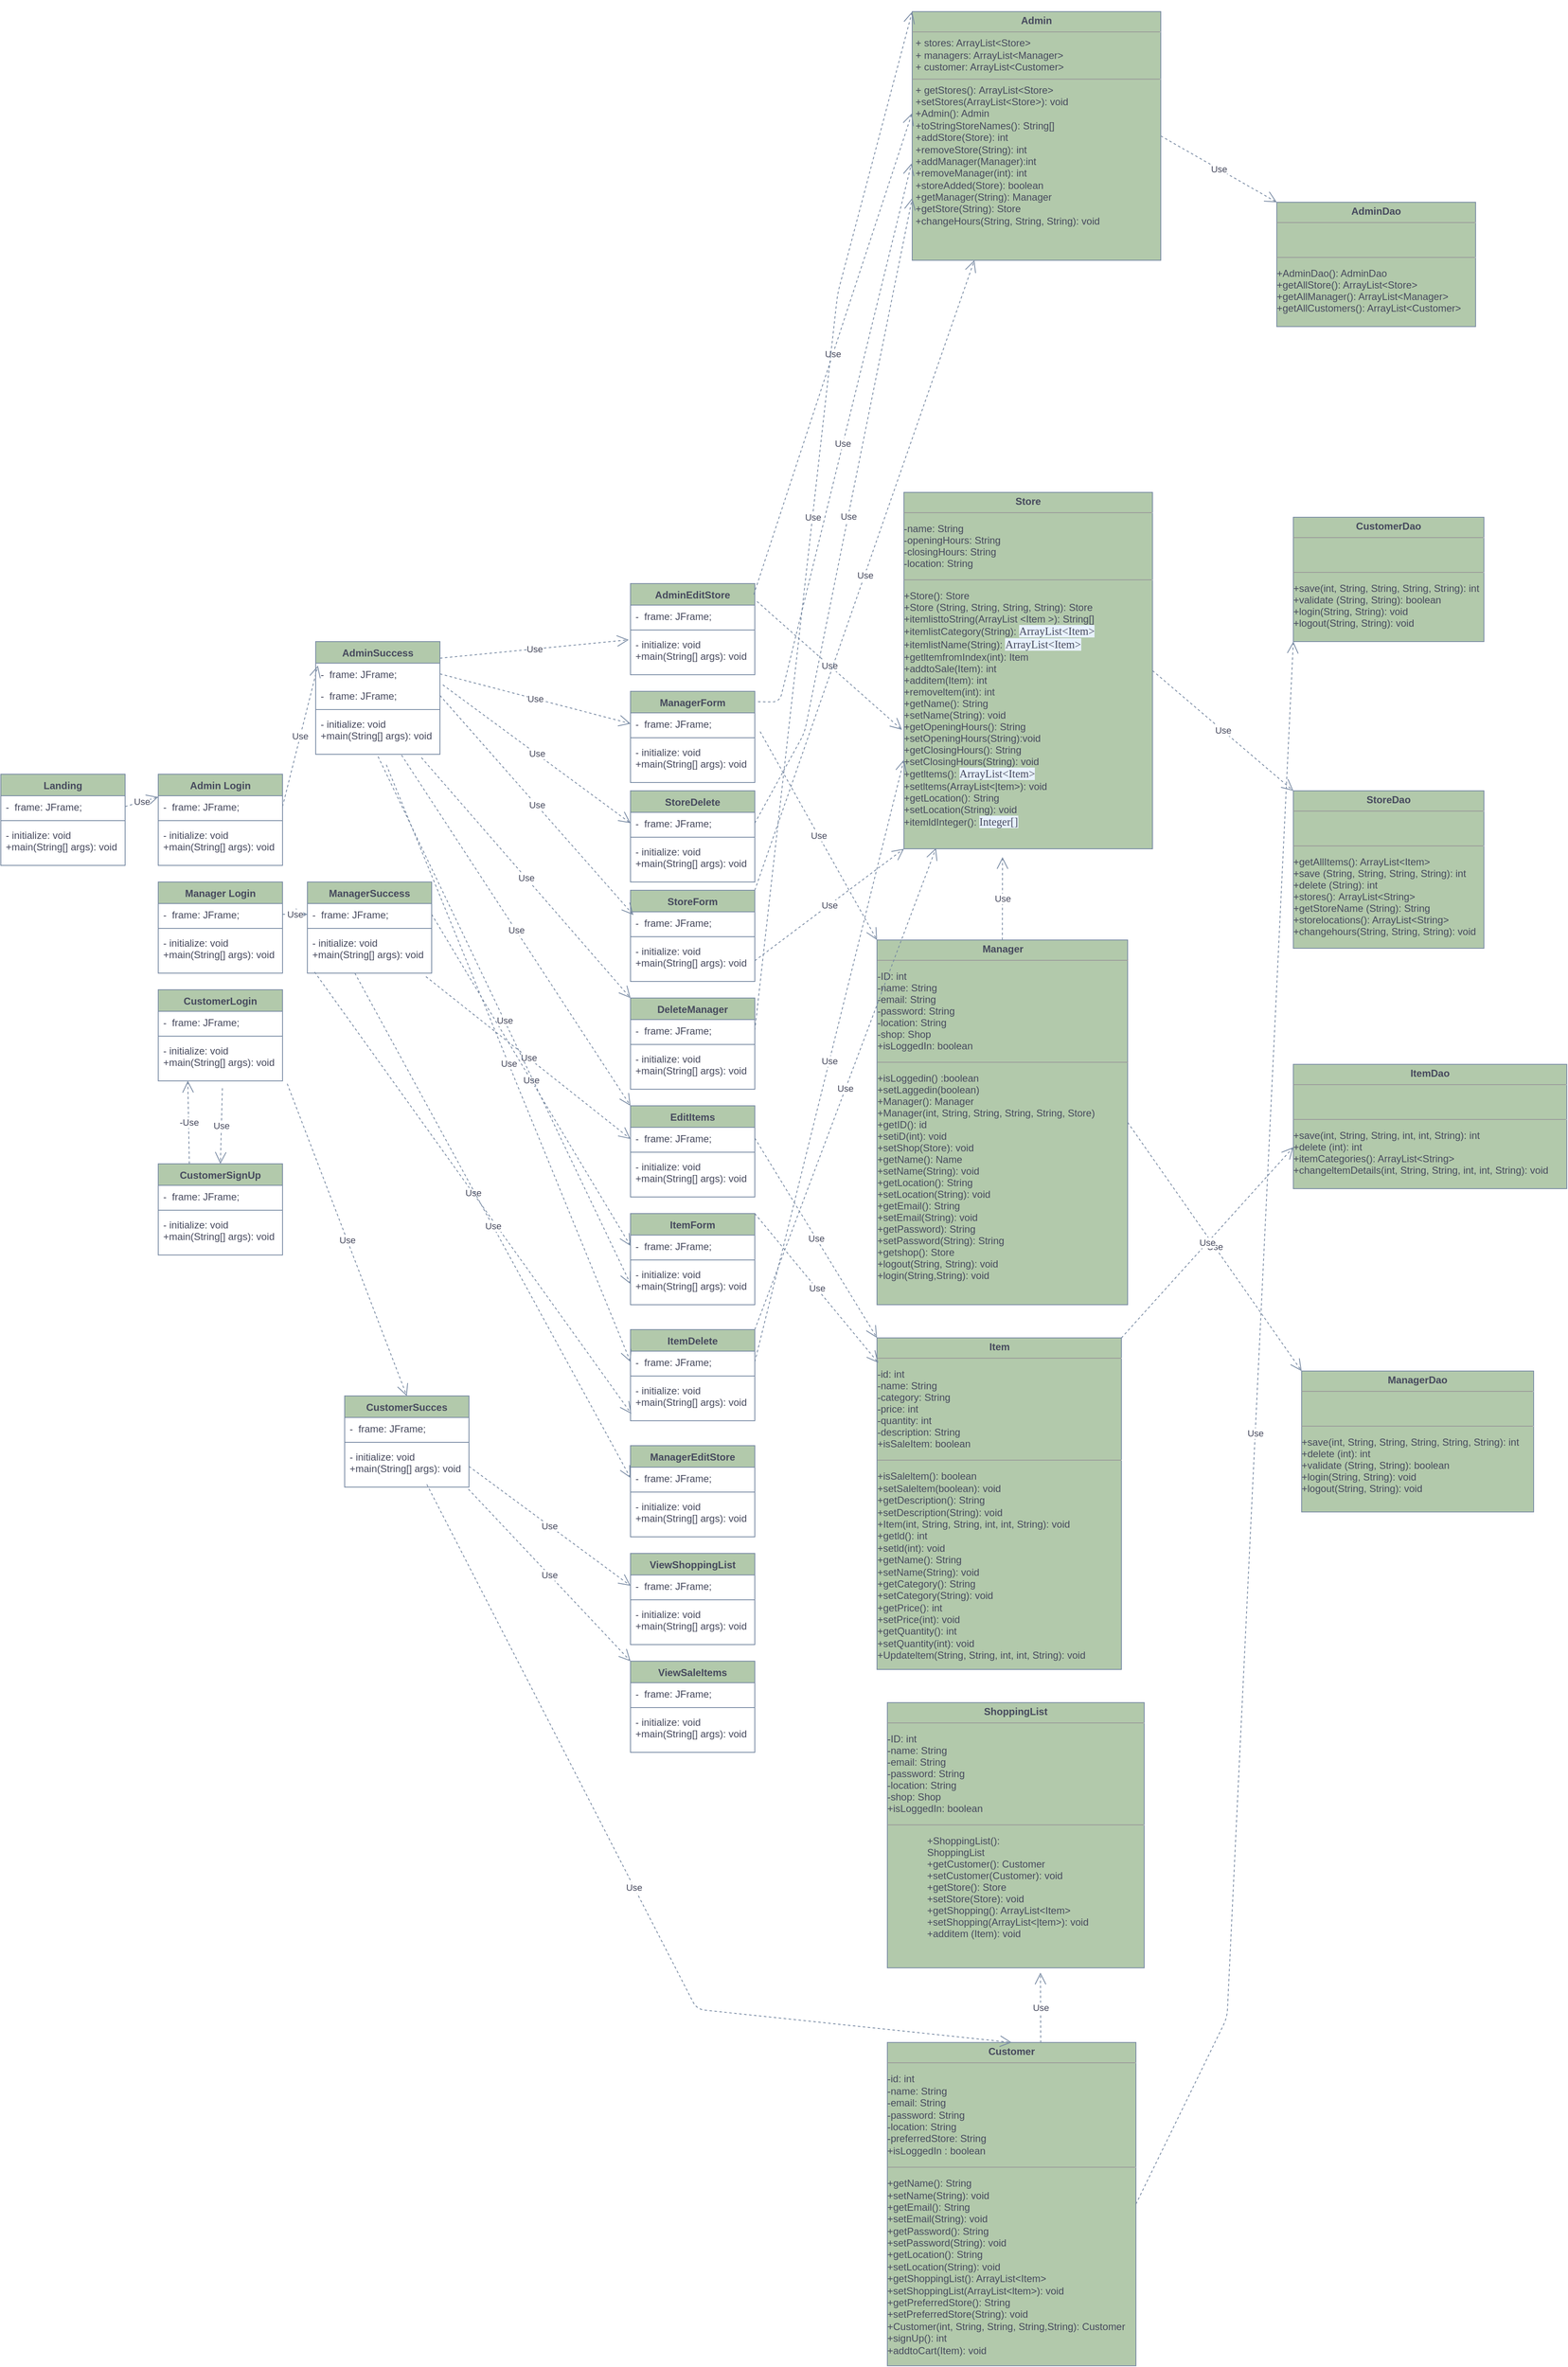 <mxfile version="17.4.4" type="device" pages="2"><diagram id="yx7bvpNSm1jJ4yiymble" name="Page-1"><mxGraphModel dx="1203" dy="1620" grid="1" gridSize="10" guides="1" tooltips="1" connect="1" arrows="1" fold="1" page="1" pageScale="1" pageWidth="850" pageHeight="1100" math="0" shadow="0"><root><mxCell id="0"/><mxCell id="1" parent="0"/><mxCell id="qKGi0-PNRm0MF_qQdQn7-1" value="Landing" style="swimlane;fontStyle=1;align=center;verticalAlign=top;childLayout=stackLayout;horizontal=1;startSize=26;horizontalStack=0;resizeParent=1;resizeParentMax=0;resizeLast=0;collapsible=1;marginBottom=0;rounded=0;fillColor=#B2C9AB;strokeColor=#788AA3;fontColor=#46495D;" vertex="1" parent="1"><mxGeometry x="10" y="300" width="150" height="110" as="geometry"/></mxCell><mxCell id="qKGi0-PNRm0MF_qQdQn7-2" value="-  frame: JFrame;" style="text;strokeColor=none;fillColor=none;align=left;verticalAlign=top;spacingLeft=4;spacingRight=4;overflow=hidden;rotatable=0;points=[[0,0.5],[1,0.5]];portConstraint=eastwest;rounded=0;fontColor=#46495D;" vertex="1" parent="qKGi0-PNRm0MF_qQdQn7-1"><mxGeometry y="26" width="150" height="26" as="geometry"/></mxCell><mxCell id="qKGi0-PNRm0MF_qQdQn7-3" value="" style="line;strokeWidth=1;fillColor=none;align=left;verticalAlign=middle;spacingTop=-1;spacingLeft=3;spacingRight=3;rotatable=0;labelPosition=right;points=[];portConstraint=eastwest;rounded=0;strokeColor=#788AA3;fontColor=#46495D;" vertex="1" parent="qKGi0-PNRm0MF_qQdQn7-1"><mxGeometry y="52" width="150" height="8" as="geometry"/></mxCell><mxCell id="qKGi0-PNRm0MF_qQdQn7-4" value="- initialize: void&#10;+main(String[] args): void" style="text;strokeColor=none;fillColor=none;align=left;verticalAlign=top;spacingLeft=4;spacingRight=4;overflow=hidden;rotatable=0;points=[[0,0.5],[1,0.5]];portConstraint=eastwest;rounded=0;fontColor=#46495D;" vertex="1" parent="qKGi0-PNRm0MF_qQdQn7-1"><mxGeometry y="60" width="150" height="50" as="geometry"/></mxCell><mxCell id="qKGi0-PNRm0MF_qQdQn7-6" value="Admin Login" style="swimlane;fontStyle=1;align=center;verticalAlign=top;childLayout=stackLayout;horizontal=1;startSize=26;horizontalStack=0;resizeParent=1;resizeParentMax=0;resizeLast=0;collapsible=1;marginBottom=0;rounded=0;fillColor=#B2C9AB;strokeColor=#788AA3;fontColor=#46495D;" vertex="1" parent="1"><mxGeometry x="200" y="300" width="150" height="110" as="geometry"/></mxCell><mxCell id="qKGi0-PNRm0MF_qQdQn7-7" value="-  frame: JFrame;" style="text;strokeColor=none;fillColor=none;align=left;verticalAlign=top;spacingLeft=4;spacingRight=4;overflow=hidden;rotatable=0;points=[[0,0.5],[1,0.5]];portConstraint=eastwest;rounded=0;fontColor=#46495D;" vertex="1" parent="qKGi0-PNRm0MF_qQdQn7-6"><mxGeometry y="26" width="150" height="26" as="geometry"/></mxCell><mxCell id="qKGi0-PNRm0MF_qQdQn7-8" value="" style="line;strokeWidth=1;fillColor=none;align=left;verticalAlign=middle;spacingTop=-1;spacingLeft=3;spacingRight=3;rotatable=0;labelPosition=right;points=[];portConstraint=eastwest;rounded=0;strokeColor=#788AA3;fontColor=#46495D;" vertex="1" parent="qKGi0-PNRm0MF_qQdQn7-6"><mxGeometry y="52" width="150" height="8" as="geometry"/></mxCell><mxCell id="qKGi0-PNRm0MF_qQdQn7-9" value="- initialize: void&#10;+main(String[] args): void" style="text;strokeColor=none;fillColor=none;align=left;verticalAlign=top;spacingLeft=4;spacingRight=4;overflow=hidden;rotatable=0;points=[[0,0.5],[1,0.5]];portConstraint=eastwest;rounded=0;fontColor=#46495D;" vertex="1" parent="qKGi0-PNRm0MF_qQdQn7-6"><mxGeometry y="60" width="150" height="50" as="geometry"/></mxCell><mxCell id="qKGi0-PNRm0MF_qQdQn7-10" value="Manager Login" style="swimlane;fontStyle=1;align=center;verticalAlign=top;childLayout=stackLayout;horizontal=1;startSize=26;horizontalStack=0;resizeParent=1;resizeParentMax=0;resizeLast=0;collapsible=1;marginBottom=0;rounded=0;fillColor=#B2C9AB;strokeColor=#788AA3;fontColor=#46495D;" vertex="1" parent="1"><mxGeometry x="200" y="430" width="150" height="110" as="geometry"/></mxCell><mxCell id="qKGi0-PNRm0MF_qQdQn7-11" value="-  frame: JFrame;" style="text;strokeColor=none;fillColor=none;align=left;verticalAlign=top;spacingLeft=4;spacingRight=4;overflow=hidden;rotatable=0;points=[[0,0.5],[1,0.5]];portConstraint=eastwest;rounded=0;fontColor=#46495D;" vertex="1" parent="qKGi0-PNRm0MF_qQdQn7-10"><mxGeometry y="26" width="150" height="26" as="geometry"/></mxCell><mxCell id="qKGi0-PNRm0MF_qQdQn7-12" value="" style="line;strokeWidth=1;fillColor=none;align=left;verticalAlign=middle;spacingTop=-1;spacingLeft=3;spacingRight=3;rotatable=0;labelPosition=right;points=[];portConstraint=eastwest;rounded=0;strokeColor=#788AA3;fontColor=#46495D;" vertex="1" parent="qKGi0-PNRm0MF_qQdQn7-10"><mxGeometry y="52" width="150" height="8" as="geometry"/></mxCell><mxCell id="qKGi0-PNRm0MF_qQdQn7-13" value="- initialize: void&#10;+main(String[] args): void" style="text;strokeColor=none;fillColor=none;align=left;verticalAlign=top;spacingLeft=4;spacingRight=4;overflow=hidden;rotatable=0;points=[[0,0.5],[1,0.5]];portConstraint=eastwest;rounded=0;fontColor=#46495D;" vertex="1" parent="qKGi0-PNRm0MF_qQdQn7-10"><mxGeometry y="60" width="150" height="50" as="geometry"/></mxCell><mxCell id="qKGi0-PNRm0MF_qQdQn7-15" value="CustomerLogin" style="swimlane;fontStyle=1;align=center;verticalAlign=top;childLayout=stackLayout;horizontal=1;startSize=26;horizontalStack=0;resizeParent=1;resizeParentMax=0;resizeLast=0;collapsible=1;marginBottom=0;rounded=0;fillColor=#B2C9AB;strokeColor=#788AA3;fontColor=#46495D;" vertex="1" parent="1"><mxGeometry x="200" y="560" width="150" height="110" as="geometry"/></mxCell><mxCell id="qKGi0-PNRm0MF_qQdQn7-16" value="-  frame: JFrame;" style="text;strokeColor=none;fillColor=none;align=left;verticalAlign=top;spacingLeft=4;spacingRight=4;overflow=hidden;rotatable=0;points=[[0,0.5],[1,0.5]];portConstraint=eastwest;rounded=0;fontColor=#46495D;" vertex="1" parent="qKGi0-PNRm0MF_qQdQn7-15"><mxGeometry y="26" width="150" height="26" as="geometry"/></mxCell><mxCell id="qKGi0-PNRm0MF_qQdQn7-17" value="" style="line;strokeWidth=1;fillColor=none;align=left;verticalAlign=middle;spacingTop=-1;spacingLeft=3;spacingRight=3;rotatable=0;labelPosition=right;points=[];portConstraint=eastwest;rounded=0;strokeColor=#788AA3;fontColor=#46495D;" vertex="1" parent="qKGi0-PNRm0MF_qQdQn7-15"><mxGeometry y="52" width="150" height="8" as="geometry"/></mxCell><mxCell id="qKGi0-PNRm0MF_qQdQn7-18" value="- initialize: void&#10;+main(String[] args): void" style="text;strokeColor=none;fillColor=none;align=left;verticalAlign=top;spacingLeft=4;spacingRight=4;overflow=hidden;rotatable=0;points=[[0,0.5],[1,0.5]];portConstraint=eastwest;rounded=0;fontColor=#46495D;" vertex="1" parent="qKGi0-PNRm0MF_qQdQn7-15"><mxGeometry y="60" width="150" height="50" as="geometry"/></mxCell><mxCell id="qKGi0-PNRm0MF_qQdQn7-19" value="AdminEditStore" style="swimlane;fontStyle=1;align=center;verticalAlign=top;childLayout=stackLayout;horizontal=1;startSize=26;horizontalStack=0;resizeParent=1;resizeParentMax=0;resizeLast=0;collapsible=1;marginBottom=0;rounded=0;fillColor=#B2C9AB;strokeColor=#788AA3;fontColor=#46495D;" vertex="1" parent="1"><mxGeometry x="770" y="70" width="150" height="110" as="geometry"/></mxCell><mxCell id="qKGi0-PNRm0MF_qQdQn7-20" value="-  frame: JFrame;" style="text;strokeColor=none;fillColor=none;align=left;verticalAlign=top;spacingLeft=4;spacingRight=4;overflow=hidden;rotatable=0;points=[[0,0.5],[1,0.5]];portConstraint=eastwest;rounded=0;fontColor=#46495D;" vertex="1" parent="qKGi0-PNRm0MF_qQdQn7-19"><mxGeometry y="26" width="150" height="26" as="geometry"/></mxCell><mxCell id="qKGi0-PNRm0MF_qQdQn7-21" value="" style="line;strokeWidth=1;fillColor=none;align=left;verticalAlign=middle;spacingTop=-1;spacingLeft=3;spacingRight=3;rotatable=0;labelPosition=right;points=[];portConstraint=eastwest;rounded=0;strokeColor=#788AA3;fontColor=#46495D;" vertex="1" parent="qKGi0-PNRm0MF_qQdQn7-19"><mxGeometry y="52" width="150" height="8" as="geometry"/></mxCell><mxCell id="qKGi0-PNRm0MF_qQdQn7-22" value="- initialize: void&#10;+main(String[] args): void" style="text;strokeColor=none;fillColor=none;align=left;verticalAlign=top;spacingLeft=4;spacingRight=4;overflow=hidden;rotatable=0;points=[[0,0.5],[1,0.5]];portConstraint=eastwest;rounded=0;fontColor=#46495D;" vertex="1" parent="qKGi0-PNRm0MF_qQdQn7-19"><mxGeometry y="60" width="150" height="50" as="geometry"/></mxCell><mxCell id="qKGi0-PNRm0MF_qQdQn7-23" value="ManagerForm" style="swimlane;fontStyle=1;align=center;verticalAlign=top;childLayout=stackLayout;horizontal=1;startSize=26;horizontalStack=0;resizeParent=1;resizeParentMax=0;resizeLast=0;collapsible=1;marginBottom=0;rounded=0;fillColor=#B2C9AB;strokeColor=#788AA3;fontColor=#46495D;" vertex="1" parent="1"><mxGeometry x="770" y="200" width="150" height="110" as="geometry"/></mxCell><mxCell id="qKGi0-PNRm0MF_qQdQn7-24" value="-  frame: JFrame;" style="text;strokeColor=none;fillColor=none;align=left;verticalAlign=top;spacingLeft=4;spacingRight=4;overflow=hidden;rotatable=0;points=[[0,0.5],[1,0.5]];portConstraint=eastwest;rounded=0;fontColor=#46495D;" vertex="1" parent="qKGi0-PNRm0MF_qQdQn7-23"><mxGeometry y="26" width="150" height="26" as="geometry"/></mxCell><mxCell id="qKGi0-PNRm0MF_qQdQn7-25" value="" style="line;strokeWidth=1;fillColor=none;align=left;verticalAlign=middle;spacingTop=-1;spacingLeft=3;spacingRight=3;rotatable=0;labelPosition=right;points=[];portConstraint=eastwest;rounded=0;strokeColor=#788AA3;fontColor=#46495D;" vertex="1" parent="qKGi0-PNRm0MF_qQdQn7-23"><mxGeometry y="52" width="150" height="8" as="geometry"/></mxCell><mxCell id="qKGi0-PNRm0MF_qQdQn7-26" value="- initialize: void&#10;+main(String[] args): void" style="text;strokeColor=none;fillColor=none;align=left;verticalAlign=top;spacingLeft=4;spacingRight=4;overflow=hidden;rotatable=0;points=[[0,0.5],[1,0.5]];portConstraint=eastwest;rounded=0;fontColor=#46495D;" vertex="1" parent="qKGi0-PNRm0MF_qQdQn7-23"><mxGeometry y="60" width="150" height="50" as="geometry"/></mxCell><mxCell id="qKGi0-PNRm0MF_qQdQn7-27" value="StoreDelete" style="swimlane;fontStyle=1;align=center;verticalAlign=top;childLayout=stackLayout;horizontal=1;startSize=26;horizontalStack=0;resizeParent=1;resizeParentMax=0;resizeLast=0;collapsible=1;marginBottom=0;rounded=0;fillColor=#B2C9AB;strokeColor=#788AA3;fontColor=#46495D;" vertex="1" parent="1"><mxGeometry x="770" y="320" width="150" height="110" as="geometry"/></mxCell><mxCell id="qKGi0-PNRm0MF_qQdQn7-28" value="-  frame: JFrame;" style="text;strokeColor=none;fillColor=none;align=left;verticalAlign=top;spacingLeft=4;spacingRight=4;overflow=hidden;rotatable=0;points=[[0,0.5],[1,0.5]];portConstraint=eastwest;rounded=0;fontColor=#46495D;" vertex="1" parent="qKGi0-PNRm0MF_qQdQn7-27"><mxGeometry y="26" width="150" height="26" as="geometry"/></mxCell><mxCell id="qKGi0-PNRm0MF_qQdQn7-29" value="" style="line;strokeWidth=1;fillColor=none;align=left;verticalAlign=middle;spacingTop=-1;spacingLeft=3;spacingRight=3;rotatable=0;labelPosition=right;points=[];portConstraint=eastwest;rounded=0;strokeColor=#788AA3;fontColor=#46495D;" vertex="1" parent="qKGi0-PNRm0MF_qQdQn7-27"><mxGeometry y="52" width="150" height="8" as="geometry"/></mxCell><mxCell id="qKGi0-PNRm0MF_qQdQn7-30" value="- initialize: void&#10;+main(String[] args): void" style="text;strokeColor=none;fillColor=none;align=left;verticalAlign=top;spacingLeft=4;spacingRight=4;overflow=hidden;rotatable=0;points=[[0,0.5],[1,0.5]];portConstraint=eastwest;rounded=0;fontColor=#46495D;" vertex="1" parent="qKGi0-PNRm0MF_qQdQn7-27"><mxGeometry y="60" width="150" height="50" as="geometry"/></mxCell><mxCell id="qKGi0-PNRm0MF_qQdQn7-31" value="DeleteManager" style="swimlane;fontStyle=1;align=center;verticalAlign=top;childLayout=stackLayout;horizontal=1;startSize=26;horizontalStack=0;resizeParent=1;resizeParentMax=0;resizeLast=0;collapsible=1;marginBottom=0;rounded=0;fillColor=#B2C9AB;strokeColor=#788AA3;fontColor=#46495D;" vertex="1" parent="1"><mxGeometry x="770" y="570" width="150" height="110" as="geometry"/></mxCell><mxCell id="qKGi0-PNRm0MF_qQdQn7-32" value="-  frame: JFrame;" style="text;strokeColor=none;fillColor=none;align=left;verticalAlign=top;spacingLeft=4;spacingRight=4;overflow=hidden;rotatable=0;points=[[0,0.5],[1,0.5]];portConstraint=eastwest;rounded=0;fontColor=#46495D;" vertex="1" parent="qKGi0-PNRm0MF_qQdQn7-31"><mxGeometry y="26" width="150" height="26" as="geometry"/></mxCell><mxCell id="qKGi0-PNRm0MF_qQdQn7-33" value="" style="line;strokeWidth=1;fillColor=none;align=left;verticalAlign=middle;spacingTop=-1;spacingLeft=3;spacingRight=3;rotatable=0;labelPosition=right;points=[];portConstraint=eastwest;rounded=0;strokeColor=#788AA3;fontColor=#46495D;" vertex="1" parent="qKGi0-PNRm0MF_qQdQn7-31"><mxGeometry y="52" width="150" height="8" as="geometry"/></mxCell><mxCell id="qKGi0-PNRm0MF_qQdQn7-34" value="- initialize: void&#10;+main(String[] args): void" style="text;strokeColor=none;fillColor=none;align=left;verticalAlign=top;spacingLeft=4;spacingRight=4;overflow=hidden;rotatable=0;points=[[0,0.5],[1,0.5]];portConstraint=eastwest;rounded=0;fontColor=#46495D;" vertex="1" parent="qKGi0-PNRm0MF_qQdQn7-31"><mxGeometry y="60" width="150" height="50" as="geometry"/></mxCell><mxCell id="qKGi0-PNRm0MF_qQdQn7-35" value="Use" style="endArrow=open;endSize=12;dashed=1;html=1;rounded=0;exitX=1;exitY=0.5;exitDx=0;exitDy=0;entryX=0;entryY=0.25;entryDx=0;entryDy=0;strokeColor=#788AA3;fontColor=#46495D;" edge="1" parent="1" source="qKGi0-PNRm0MF_qQdQn7-2" target="qKGi0-PNRm0MF_qQdQn7-6"><mxGeometry width="160" relative="1" as="geometry"><mxPoint x="180" y="340" as="sourcePoint"/><mxPoint x="200" y="340" as="targetPoint"/><Array as="points"/></mxGeometry></mxCell><mxCell id="qKGi0-PNRm0MF_qQdQn7-36" value="Use" style="endArrow=open;endSize=12;dashed=1;html=1;rounded=0;exitX=1;exitY=0.5;exitDx=0;exitDy=0;entryX=0.018;entryY=0.115;entryDx=0;entryDy=0;entryPerimeter=0;strokeColor=#788AA3;fontColor=#46495D;" edge="1" parent="1" source="qKGi0-PNRm0MF_qQdQn7-7" target="qKGi0-PNRm0MF_qQdQn7-38"><mxGeometry width="160" relative="1" as="geometry"><mxPoint x="170" y="470" as="sourcePoint"/><mxPoint x="370" y="260" as="targetPoint"/></mxGeometry></mxCell><mxCell id="qKGi0-PNRm0MF_qQdQn7-37" value="AdminSuccess" style="swimlane;fontStyle=1;align=center;verticalAlign=top;childLayout=stackLayout;horizontal=1;startSize=26;horizontalStack=0;resizeParent=1;resizeParentMax=0;resizeLast=0;collapsible=1;marginBottom=0;rounded=0;fillColor=#B2C9AB;strokeColor=#788AA3;fontColor=#46495D;" vertex="1" parent="1"><mxGeometry x="390" y="140" width="150" height="136" as="geometry"/></mxCell><mxCell id="qKGi0-PNRm0MF_qQdQn7-38" value="-  frame: JFrame;" style="text;strokeColor=none;fillColor=none;align=left;verticalAlign=top;spacingLeft=4;spacingRight=4;overflow=hidden;rotatable=0;points=[[0,0.5],[1,0.5]];portConstraint=eastwest;rounded=0;fontColor=#46495D;" vertex="1" parent="qKGi0-PNRm0MF_qQdQn7-37"><mxGeometry y="26" width="150" height="26" as="geometry"/></mxCell><mxCell id="qKGi0-PNRm0MF_qQdQn7-41" value="-  frame: JFrame;" style="text;strokeColor=none;fillColor=none;align=left;verticalAlign=top;spacingLeft=4;spacingRight=4;overflow=hidden;rotatable=0;points=[[0,0.5],[1,0.5]];portConstraint=eastwest;rounded=0;fontColor=#46495D;" vertex="1" parent="qKGi0-PNRm0MF_qQdQn7-37"><mxGeometry y="52" width="150" height="26" as="geometry"/></mxCell><mxCell id="qKGi0-PNRm0MF_qQdQn7-39" value="" style="line;strokeWidth=1;fillColor=none;align=left;verticalAlign=middle;spacingTop=-1;spacingLeft=3;spacingRight=3;rotatable=0;labelPosition=right;points=[];portConstraint=eastwest;rounded=0;strokeColor=#788AA3;fontColor=#46495D;" vertex="1" parent="qKGi0-PNRm0MF_qQdQn7-37"><mxGeometry y="78" width="150" height="8" as="geometry"/></mxCell><mxCell id="qKGi0-PNRm0MF_qQdQn7-40" value="- initialize: void&#10;+main(String[] args): void" style="text;strokeColor=none;fillColor=none;align=left;verticalAlign=top;spacingLeft=4;spacingRight=4;overflow=hidden;rotatable=0;points=[[0,0.5],[1,0.5]];portConstraint=eastwest;rounded=0;fontColor=#46495D;" vertex="1" parent="qKGi0-PNRm0MF_qQdQn7-37"><mxGeometry y="86" width="150" height="50" as="geometry"/></mxCell><mxCell id="qKGi0-PNRm0MF_qQdQn7-43" value="Use" style="endArrow=open;endSize=12;dashed=1;html=1;rounded=0;exitX=1;exitY=0.5;exitDx=0;exitDy=0;entryX=0;entryY=0.5;entryDx=0;entryDy=0;strokeColor=#788AA3;fontColor=#46495D;" edge="1" parent="1" source="qKGi0-PNRm0MF_qQdQn7-38" target="qKGi0-PNRm0MF_qQdQn7-24"><mxGeometry width="160" relative="1" as="geometry"><mxPoint x="540" y="170" as="sourcePoint"/><mxPoint x="700" y="170" as="targetPoint"/></mxGeometry></mxCell><mxCell id="qKGi0-PNRm0MF_qQdQn7-44" value="Use" style="endArrow=open;endSize=12;dashed=1;html=1;rounded=0;exitX=1.023;exitY=0.007;exitDx=0;exitDy=0;entryX=0;entryY=0.5;entryDx=0;entryDy=0;exitPerimeter=0;strokeColor=#788AA3;fontColor=#46495D;" edge="1" parent="1" source="qKGi0-PNRm0MF_qQdQn7-41" target="qKGi0-PNRm0MF_qQdQn7-28"><mxGeometry width="160" relative="1" as="geometry"><mxPoint x="540" y="270" as="sourcePoint"/><mxPoint x="700" y="270" as="targetPoint"/></mxGeometry></mxCell><mxCell id="qKGi0-PNRm0MF_qQdQn7-45" value="StoreForm" style="swimlane;fontStyle=1;align=center;verticalAlign=top;childLayout=stackLayout;horizontal=1;startSize=26;horizontalStack=0;resizeParent=1;resizeParentMax=0;resizeLast=0;collapsible=1;marginBottom=0;rounded=0;fillColor=#B2C9AB;strokeColor=#788AA3;fontColor=#46495D;" vertex="1" parent="1"><mxGeometry x="770" y="440" width="150" height="110" as="geometry"/></mxCell><mxCell id="qKGi0-PNRm0MF_qQdQn7-46" value="-  frame: JFrame;" style="text;strokeColor=none;fillColor=none;align=left;verticalAlign=top;spacingLeft=4;spacingRight=4;overflow=hidden;rotatable=0;points=[[0,0.5],[1,0.5]];portConstraint=eastwest;rounded=0;fontColor=#46495D;" vertex="1" parent="qKGi0-PNRm0MF_qQdQn7-45"><mxGeometry y="26" width="150" height="26" as="geometry"/></mxCell><mxCell id="qKGi0-PNRm0MF_qQdQn7-47" value="" style="line;strokeWidth=1;fillColor=none;align=left;verticalAlign=middle;spacingTop=-1;spacingLeft=3;spacingRight=3;rotatable=0;labelPosition=right;points=[];portConstraint=eastwest;rounded=0;strokeColor=#788AA3;fontColor=#46495D;" vertex="1" parent="qKGi0-PNRm0MF_qQdQn7-45"><mxGeometry y="52" width="150" height="8" as="geometry"/></mxCell><mxCell id="qKGi0-PNRm0MF_qQdQn7-48" value="- initialize: void&#10;+main(String[] args): void" style="text;strokeColor=none;fillColor=none;align=left;verticalAlign=top;spacingLeft=4;spacingRight=4;overflow=hidden;rotatable=0;points=[[0,0.5],[1,0.5]];portConstraint=eastwest;rounded=0;fontColor=#46495D;" vertex="1" parent="qKGi0-PNRm0MF_qQdQn7-45"><mxGeometry y="60" width="150" height="50" as="geometry"/></mxCell><mxCell id="qKGi0-PNRm0MF_qQdQn7-50" value="Use" style="endArrow=open;endSize=12;dashed=1;html=1;rounded=0;exitX=0.851;exitY=1.08;exitDx=0;exitDy=0;exitPerimeter=0;entryX=0;entryY=0;entryDx=0;entryDy=0;strokeColor=#788AA3;fontColor=#46495D;" edge="1" parent="1" source="qKGi0-PNRm0MF_qQdQn7-40" target="qKGi0-PNRm0MF_qQdQn7-31"><mxGeometry width="160" relative="1" as="geometry"><mxPoint x="530" y="420" as="sourcePoint"/><mxPoint x="690" y="420" as="targetPoint"/></mxGeometry></mxCell><mxCell id="qKGi0-PNRm0MF_qQdQn7-51" value="EditItems" style="swimlane;fontStyle=1;align=center;verticalAlign=top;childLayout=stackLayout;horizontal=1;startSize=26;horizontalStack=0;resizeParent=1;resizeParentMax=0;resizeLast=0;collapsible=1;marginBottom=0;rounded=0;fillColor=#B2C9AB;strokeColor=#788AA3;fontColor=#46495D;" vertex="1" parent="1"><mxGeometry x="770" y="700" width="150" height="110" as="geometry"/></mxCell><mxCell id="qKGi0-PNRm0MF_qQdQn7-52" value="-  frame: JFrame;" style="text;strokeColor=none;fillColor=none;align=left;verticalAlign=top;spacingLeft=4;spacingRight=4;overflow=hidden;rotatable=0;points=[[0,0.5],[1,0.5]];portConstraint=eastwest;rounded=0;fontColor=#46495D;" vertex="1" parent="qKGi0-PNRm0MF_qQdQn7-51"><mxGeometry y="26" width="150" height="26" as="geometry"/></mxCell><mxCell id="qKGi0-PNRm0MF_qQdQn7-53" value="" style="line;strokeWidth=1;fillColor=none;align=left;verticalAlign=middle;spacingTop=-1;spacingLeft=3;spacingRight=3;rotatable=0;labelPosition=right;points=[];portConstraint=eastwest;rounded=0;strokeColor=#788AA3;fontColor=#46495D;" vertex="1" parent="qKGi0-PNRm0MF_qQdQn7-51"><mxGeometry y="52" width="150" height="8" as="geometry"/></mxCell><mxCell id="qKGi0-PNRm0MF_qQdQn7-54" value="- initialize: void&#10;+main(String[] args): void" style="text;strokeColor=none;fillColor=none;align=left;verticalAlign=top;spacingLeft=4;spacingRight=4;overflow=hidden;rotatable=0;points=[[0,0.5],[1,0.5]];portConstraint=eastwest;rounded=0;fontColor=#46495D;" vertex="1" parent="qKGi0-PNRm0MF_qQdQn7-51"><mxGeometry y="60" width="150" height="50" as="geometry"/></mxCell><mxCell id="qKGi0-PNRm0MF_qQdQn7-55" value="Use" style="endArrow=open;endSize=12;dashed=1;html=1;rounded=0;exitX=0.691;exitY=1.02;exitDx=0;exitDy=0;exitPerimeter=0;entryX=0;entryY=0;entryDx=0;entryDy=0;strokeColor=#788AA3;fontColor=#46495D;" edge="1" parent="1" source="qKGi0-PNRm0MF_qQdQn7-40" target="qKGi0-PNRm0MF_qQdQn7-51"><mxGeometry width="160" relative="1" as="geometry"><mxPoint x="490" y="510" as="sourcePoint"/><mxPoint x="650" y="510" as="targetPoint"/></mxGeometry></mxCell><mxCell id="qKGi0-PNRm0MF_qQdQn7-61" value="ItemForm" style="swimlane;fontStyle=1;align=center;verticalAlign=top;childLayout=stackLayout;horizontal=1;startSize=26;horizontalStack=0;resizeParent=1;resizeParentMax=0;resizeLast=0;collapsible=1;marginBottom=0;rounded=0;fillColor=#B2C9AB;strokeColor=#788AA3;fontColor=#46495D;" vertex="1" parent="1"><mxGeometry x="770" y="830" width="150" height="110" as="geometry"/></mxCell><mxCell id="qKGi0-PNRm0MF_qQdQn7-62" value="-  frame: JFrame;" style="text;strokeColor=none;fillColor=none;align=left;verticalAlign=top;spacingLeft=4;spacingRight=4;overflow=hidden;rotatable=0;points=[[0,0.5],[1,0.5]];portConstraint=eastwest;rounded=0;fontColor=#46495D;" vertex="1" parent="qKGi0-PNRm0MF_qQdQn7-61"><mxGeometry y="26" width="150" height="26" as="geometry"/></mxCell><mxCell id="qKGi0-PNRm0MF_qQdQn7-63" value="" style="line;strokeWidth=1;fillColor=none;align=left;verticalAlign=middle;spacingTop=-1;spacingLeft=3;spacingRight=3;rotatable=0;labelPosition=right;points=[];portConstraint=eastwest;rounded=0;strokeColor=#788AA3;fontColor=#46495D;" vertex="1" parent="qKGi0-PNRm0MF_qQdQn7-61"><mxGeometry y="52" width="150" height="8" as="geometry"/></mxCell><mxCell id="qKGi0-PNRm0MF_qQdQn7-64" value="- initialize: void&#10;+main(String[] args): void" style="text;strokeColor=none;fillColor=none;align=left;verticalAlign=top;spacingLeft=4;spacingRight=4;overflow=hidden;rotatable=0;points=[[0,0.5],[1,0.5]];portConstraint=eastwest;rounded=0;fontColor=#46495D;" vertex="1" parent="qKGi0-PNRm0MF_qQdQn7-61"><mxGeometry y="60" width="150" height="50" as="geometry"/></mxCell><mxCell id="qKGi0-PNRm0MF_qQdQn7-66" value="Use" style="endArrow=open;endSize=12;dashed=1;html=1;rounded=0;exitX=1;exitY=0.5;exitDx=0;exitDy=0;entryX=0;entryY=0.5;entryDx=0;entryDy=0;strokeColor=#788AA3;fontColor=#46495D;" edge="1" parent="1" source="qKGi0-PNRm0MF_qQdQn7-11" target="qKGi0-PNRm0MF_qQdQn7-68"><mxGeometry width="160" relative="1" as="geometry"><mxPoint x="425" y="614.29" as="sourcePoint"/><mxPoint x="585" y="614.29" as="targetPoint"/></mxGeometry></mxCell><mxCell id="qKGi0-PNRm0MF_qQdQn7-67" value="ManagerSuccess" style="swimlane;fontStyle=1;align=center;verticalAlign=top;childLayout=stackLayout;horizontal=1;startSize=26;horizontalStack=0;resizeParent=1;resizeParentMax=0;resizeLast=0;collapsible=1;marginBottom=0;rounded=0;fillColor=#B2C9AB;strokeColor=#788AA3;fontColor=#46495D;" vertex="1" parent="1"><mxGeometry x="380" y="430" width="150" height="110" as="geometry"/></mxCell><mxCell id="qKGi0-PNRm0MF_qQdQn7-68" value="-  frame: JFrame;" style="text;strokeColor=none;fillColor=none;align=left;verticalAlign=top;spacingLeft=4;spacingRight=4;overflow=hidden;rotatable=0;points=[[0,0.5],[1,0.5]];portConstraint=eastwest;rounded=0;fontColor=#46495D;" vertex="1" parent="qKGi0-PNRm0MF_qQdQn7-67"><mxGeometry y="26" width="150" height="26" as="geometry"/></mxCell><mxCell id="qKGi0-PNRm0MF_qQdQn7-69" value="" style="line;strokeWidth=1;fillColor=none;align=left;verticalAlign=middle;spacingTop=-1;spacingLeft=3;spacingRight=3;rotatable=0;labelPosition=right;points=[];portConstraint=eastwest;rounded=0;strokeColor=#788AA3;fontColor=#46495D;" vertex="1" parent="qKGi0-PNRm0MF_qQdQn7-67"><mxGeometry y="52" width="150" height="8" as="geometry"/></mxCell><mxCell id="qKGi0-PNRm0MF_qQdQn7-70" value="- initialize: void&#10;+main(String[] args): void" style="text;strokeColor=none;fillColor=none;align=left;verticalAlign=top;spacingLeft=4;spacingRight=4;overflow=hidden;rotatable=0;points=[[0,0.5],[1,0.5]];portConstraint=eastwest;rounded=0;fontColor=#46495D;" vertex="1" parent="qKGi0-PNRm0MF_qQdQn7-67"><mxGeometry y="60" width="150" height="50" as="geometry"/></mxCell><mxCell id="qKGi0-PNRm0MF_qQdQn7-71" value="Use" style="endArrow=open;endSize=12;dashed=1;html=1;rounded=0;exitX=1;exitY=0.5;exitDx=0;exitDy=0;entryX=0.023;entryY=0.147;entryDx=0;entryDy=0;entryPerimeter=0;strokeColor=#788AA3;fontColor=#46495D;" edge="1" parent="1" source="qKGi0-PNRm0MF_qQdQn7-41" target="qKGi0-PNRm0MF_qQdQn7-46"><mxGeometry width="160" relative="1" as="geometry"><mxPoint x="320" y="340" as="sourcePoint"/><mxPoint x="480" y="340" as="targetPoint"/></mxGeometry></mxCell><mxCell id="qKGi0-PNRm0MF_qQdQn7-72" value="Use" style="endArrow=open;endSize=12;dashed=1;html=1;rounded=0;exitX=1;exitY=0.5;exitDx=0;exitDy=0;entryX=0;entryY=0.5;entryDx=0;entryDy=0;strokeColor=#788AA3;fontColor=#46495D;" edge="1" parent="1" source="qKGi0-PNRm0MF_qQdQn7-68" target="qKGi0-PNRm0MF_qQdQn7-62"><mxGeometry width="160" relative="1" as="geometry"><mxPoint x="320" y="630" as="sourcePoint"/><mxPoint x="480" y="630" as="targetPoint"/></mxGeometry></mxCell><mxCell id="qKGi0-PNRm0MF_qQdQn7-73" value="ItemDelete" style="swimlane;fontStyle=1;align=center;verticalAlign=top;childLayout=stackLayout;horizontal=1;startSize=26;horizontalStack=0;resizeParent=1;resizeParentMax=0;resizeLast=0;collapsible=1;marginBottom=0;rounded=0;fillColor=#B2C9AB;strokeColor=#788AA3;fontColor=#46495D;" vertex="1" parent="1"><mxGeometry x="770" y="970" width="150" height="110" as="geometry"/></mxCell><mxCell id="qKGi0-PNRm0MF_qQdQn7-74" value="-  frame: JFrame;" style="text;strokeColor=none;fillColor=none;align=left;verticalAlign=top;spacingLeft=4;spacingRight=4;overflow=hidden;rotatable=0;points=[[0,0.5],[1,0.5]];portConstraint=eastwest;rounded=0;fontColor=#46495D;" vertex="1" parent="qKGi0-PNRm0MF_qQdQn7-73"><mxGeometry y="26" width="150" height="26" as="geometry"/></mxCell><mxCell id="qKGi0-PNRm0MF_qQdQn7-75" value="" style="line;strokeWidth=1;fillColor=none;align=left;verticalAlign=middle;spacingTop=-1;spacingLeft=3;spacingRight=3;rotatable=0;labelPosition=right;points=[];portConstraint=eastwest;rounded=0;strokeColor=#788AA3;fontColor=#46495D;" vertex="1" parent="qKGi0-PNRm0MF_qQdQn7-73"><mxGeometry y="52" width="150" height="8" as="geometry"/></mxCell><mxCell id="qKGi0-PNRm0MF_qQdQn7-76" value="- initialize: void&#10;+main(String[] args): void" style="text;strokeColor=none;fillColor=none;align=left;verticalAlign=top;spacingLeft=4;spacingRight=4;overflow=hidden;rotatable=0;points=[[0,0.5],[1,0.5]];portConstraint=eastwest;rounded=0;fontColor=#46495D;" vertex="1" parent="qKGi0-PNRm0MF_qQdQn7-73"><mxGeometry y="60" width="150" height="50" as="geometry"/></mxCell><mxCell id="qKGi0-PNRm0MF_qQdQn7-77" value="Use" style="endArrow=open;endSize=12;dashed=1;html=1;rounded=0;exitX=0.058;exitY=0.973;exitDx=0;exitDy=0;exitPerimeter=0;entryX=0.006;entryY=0.829;entryDx=0;entryDy=0;entryPerimeter=0;strokeColor=#788AA3;fontColor=#46495D;" edge="1" parent="1" source="qKGi0-PNRm0MF_qQdQn7-70" target="qKGi0-PNRm0MF_qQdQn7-76"><mxGeometry width="160" relative="1" as="geometry"><mxPoint x="680" y="800" as="sourcePoint"/><mxPoint x="840" y="800" as="targetPoint"/></mxGeometry></mxCell><mxCell id="qKGi0-PNRm0MF_qQdQn7-79" value="Use" style="endArrow=open;endSize=12;dashed=1;html=1;rounded=0;exitX=0.954;exitY=1.084;exitDx=0;exitDy=0;exitPerimeter=0;strokeColor=#788AA3;fontColor=#46495D;" edge="1" parent="1" source="qKGi0-PNRm0MF_qQdQn7-70"><mxGeometry width="160" relative="1" as="geometry"><mxPoint x="680" y="790" as="sourcePoint"/><mxPoint x="770" y="740" as="targetPoint"/></mxGeometry></mxCell><mxCell id="qKGi0-PNRm0MF_qQdQn7-80" value="Use" style="endArrow=open;endSize=12;dashed=1;html=1;rounded=0;exitX=0.502;exitY=1.053;exitDx=0;exitDy=0;exitPerimeter=0;entryX=0;entryY=0.5;entryDx=0;entryDy=0;strokeColor=#788AA3;fontColor=#46495D;" edge="1" parent="1" source="qKGi0-PNRm0MF_qQdQn7-40" target="qKGi0-PNRm0MF_qQdQn7-64"><mxGeometry width="160" relative="1" as="geometry"><mxPoint x="680" y="460" as="sourcePoint"/><mxPoint x="840" y="460" as="targetPoint"/></mxGeometry></mxCell><mxCell id="qKGi0-PNRm0MF_qQdQn7-81" value="Use" style="endArrow=open;endSize=12;dashed=1;html=1;rounded=0;exitX=0.502;exitY=1.053;exitDx=0;exitDy=0;exitPerimeter=0;entryX=0;entryY=0.5;entryDx=0;entryDy=0;strokeColor=#788AA3;fontColor=#46495D;" edge="1" parent="1" target="qKGi0-PNRm0MF_qQdQn7-74"><mxGeometry width="160" relative="1" as="geometry"><mxPoint x="475.3" y="288.65" as="sourcePoint"/><mxPoint x="780" y="925" as="targetPoint"/></mxGeometry></mxCell><mxCell id="qKGi0-PNRm0MF_qQdQn7-82" value="ManagerEditStore" style="swimlane;fontStyle=1;align=center;verticalAlign=top;childLayout=stackLayout;horizontal=1;startSize=26;horizontalStack=0;resizeParent=1;resizeParentMax=0;resizeLast=0;collapsible=1;marginBottom=0;rounded=0;fillColor=#B2C9AB;strokeColor=#788AA3;fontColor=#46495D;" vertex="1" parent="1"><mxGeometry x="770" y="1110" width="150" height="110" as="geometry"/></mxCell><mxCell id="qKGi0-PNRm0MF_qQdQn7-83" value="-  frame: JFrame;" style="text;strokeColor=none;fillColor=none;align=left;verticalAlign=top;spacingLeft=4;spacingRight=4;overflow=hidden;rotatable=0;points=[[0,0.5],[1,0.5]];portConstraint=eastwest;rounded=0;fontColor=#46495D;" vertex="1" parent="qKGi0-PNRm0MF_qQdQn7-82"><mxGeometry y="26" width="150" height="26" as="geometry"/></mxCell><mxCell id="qKGi0-PNRm0MF_qQdQn7-84" value="" style="line;strokeWidth=1;fillColor=none;align=left;verticalAlign=middle;spacingTop=-1;spacingLeft=3;spacingRight=3;rotatable=0;labelPosition=right;points=[];portConstraint=eastwest;rounded=0;strokeColor=#788AA3;fontColor=#46495D;" vertex="1" parent="qKGi0-PNRm0MF_qQdQn7-82"><mxGeometry y="52" width="150" height="8" as="geometry"/></mxCell><mxCell id="qKGi0-PNRm0MF_qQdQn7-85" value="- initialize: void&#10;+main(String[] args): void" style="text;strokeColor=none;fillColor=none;align=left;verticalAlign=top;spacingLeft=4;spacingRight=4;overflow=hidden;rotatable=0;points=[[0,0.5],[1,0.5]];portConstraint=eastwest;rounded=0;fontColor=#46495D;" vertex="1" parent="qKGi0-PNRm0MF_qQdQn7-82"><mxGeometry y="60" width="150" height="50" as="geometry"/></mxCell><mxCell id="qKGi0-PNRm0MF_qQdQn7-86" value="Use" style="endArrow=open;endSize=12;dashed=1;html=1;rounded=0;exitX=0.382;exitY=1;exitDx=0;exitDy=0;exitPerimeter=0;entryX=0;entryY=0.5;entryDx=0;entryDy=0;strokeColor=#788AA3;fontColor=#46495D;" edge="1" parent="1" source="qKGi0-PNRm0MF_qQdQn7-70" target="qKGi0-PNRm0MF_qQdQn7-83"><mxGeometry width="160" relative="1" as="geometry"><mxPoint x="550" y="1130" as="sourcePoint"/><mxPoint x="710" y="1130" as="targetPoint"/></mxGeometry></mxCell><mxCell id="qKGi0-PNRm0MF_qQdQn7-88" value="Use" style="endArrow=open;endSize=12;dashed=1;html=1;rounded=0;entryX=-0.015;entryY=0.158;entryDx=0;entryDy=0;entryPerimeter=0;strokeColor=#788AA3;fontColor=#46495D;" edge="1" parent="1" target="qKGi0-PNRm0MF_qQdQn7-22"><mxGeometry width="160" relative="1" as="geometry"><mxPoint x="540" y="160" as="sourcePoint"/><mxPoint x="790" y="240" as="targetPoint"/></mxGeometry></mxCell><mxCell id="qKGi0-PNRm0MF_qQdQn7-89" value="CustomerSignUp" style="swimlane;fontStyle=1;align=center;verticalAlign=top;childLayout=stackLayout;horizontal=1;startSize=26;horizontalStack=0;resizeParent=1;resizeParentMax=0;resizeLast=0;collapsible=1;marginBottom=0;rounded=0;fillColor=#B2C9AB;strokeColor=#788AA3;fontColor=#46495D;" vertex="1" parent="1"><mxGeometry x="200" y="770" width="150" height="110" as="geometry"/></mxCell><mxCell id="qKGi0-PNRm0MF_qQdQn7-90" value="-  frame: JFrame;" style="text;strokeColor=none;fillColor=none;align=left;verticalAlign=top;spacingLeft=4;spacingRight=4;overflow=hidden;rotatable=0;points=[[0,0.5],[1,0.5]];portConstraint=eastwest;rounded=0;fontColor=#46495D;" vertex="1" parent="qKGi0-PNRm0MF_qQdQn7-89"><mxGeometry y="26" width="150" height="26" as="geometry"/></mxCell><mxCell id="qKGi0-PNRm0MF_qQdQn7-91" value="" style="line;strokeWidth=1;fillColor=none;align=left;verticalAlign=middle;spacingTop=-1;spacingLeft=3;spacingRight=3;rotatable=0;labelPosition=right;points=[];portConstraint=eastwest;rounded=0;strokeColor=#788AA3;fontColor=#46495D;" vertex="1" parent="qKGi0-PNRm0MF_qQdQn7-89"><mxGeometry y="52" width="150" height="8" as="geometry"/></mxCell><mxCell id="qKGi0-PNRm0MF_qQdQn7-92" value="- initialize: void&#10;+main(String[] args): void" style="text;strokeColor=none;fillColor=none;align=left;verticalAlign=top;spacingLeft=4;spacingRight=4;overflow=hidden;rotatable=0;points=[[0,0.5],[1,0.5]];portConstraint=eastwest;rounded=0;fontColor=#46495D;" vertex="1" parent="qKGi0-PNRm0MF_qQdQn7-89"><mxGeometry y="60" width="150" height="50" as="geometry"/></mxCell><mxCell id="qKGi0-PNRm0MF_qQdQn7-93" value="Use" style="endArrow=open;endSize=12;dashed=1;html=1;rounded=0;exitX=0.516;exitY=1.176;exitDx=0;exitDy=0;exitPerimeter=0;entryX=0.5;entryY=0;entryDx=0;entryDy=0;strokeColor=#788AA3;fontColor=#46495D;" edge="1" parent="1" source="qKGi0-PNRm0MF_qQdQn7-18" target="qKGi0-PNRm0MF_qQdQn7-89"><mxGeometry width="160" relative="1" as="geometry"><mxPoint x="530" y="810" as="sourcePoint"/><mxPoint x="690" y="810" as="targetPoint"/></mxGeometry></mxCell><mxCell id="qKGi0-PNRm0MF_qQdQn7-94" value="-Use" style="endArrow=open;endSize=12;dashed=1;html=1;rounded=0;exitX=0.25;exitY=0;exitDx=0;exitDy=0;entryX=0.238;entryY=0.998;entryDx=0;entryDy=0;entryPerimeter=0;strokeColor=#788AA3;fontColor=#46495D;" edge="1" parent="1" source="qKGi0-PNRm0MF_qQdQn7-89" target="qKGi0-PNRm0MF_qQdQn7-18"><mxGeometry width="160" relative="1" as="geometry"><mxPoint x="530" y="810" as="sourcePoint"/><mxPoint x="690" y="810" as="targetPoint"/></mxGeometry></mxCell><mxCell id="qKGi0-PNRm0MF_qQdQn7-95" value="Use" style="endArrow=open;endSize=12;dashed=1;html=1;rounded=0;exitX=1.038;exitY=1.069;exitDx=0;exitDy=0;exitPerimeter=0;entryX=0.5;entryY=0;entryDx=0;entryDy=0;strokeColor=#788AA3;fontColor=#46495D;" edge="1" parent="1" source="qKGi0-PNRm0MF_qQdQn7-18" target="qKGi0-PNRm0MF_qQdQn7-96"><mxGeometry width="160" relative="1" as="geometry"><mxPoint x="530" y="1010" as="sourcePoint"/><mxPoint x="550" y="1100" as="targetPoint"/></mxGeometry></mxCell><mxCell id="qKGi0-PNRm0MF_qQdQn7-96" value="CustomerSucces" style="swimlane;fontStyle=1;align=center;verticalAlign=top;childLayout=stackLayout;horizontal=1;startSize=26;horizontalStack=0;resizeParent=1;resizeParentMax=0;resizeLast=0;collapsible=1;marginBottom=0;rounded=0;fillColor=#B2C9AB;strokeColor=#788AA3;fontColor=#46495D;" vertex="1" parent="1"><mxGeometry x="425" y="1050" width="150" height="110" as="geometry"/></mxCell><mxCell id="qKGi0-PNRm0MF_qQdQn7-97" value="-  frame: JFrame;" style="text;strokeColor=none;fillColor=none;align=left;verticalAlign=top;spacingLeft=4;spacingRight=4;overflow=hidden;rotatable=0;points=[[0,0.5],[1,0.5]];portConstraint=eastwest;rounded=0;fontColor=#46495D;" vertex="1" parent="qKGi0-PNRm0MF_qQdQn7-96"><mxGeometry y="26" width="150" height="26" as="geometry"/></mxCell><mxCell id="qKGi0-PNRm0MF_qQdQn7-98" value="" style="line;strokeWidth=1;fillColor=none;align=left;verticalAlign=middle;spacingTop=-1;spacingLeft=3;spacingRight=3;rotatable=0;labelPosition=right;points=[];portConstraint=eastwest;rounded=0;strokeColor=#788AA3;fontColor=#46495D;" vertex="1" parent="qKGi0-PNRm0MF_qQdQn7-96"><mxGeometry y="52" width="150" height="8" as="geometry"/></mxCell><mxCell id="qKGi0-PNRm0MF_qQdQn7-99" value="- initialize: void&#10;+main(String[] args): void" style="text;strokeColor=none;fillColor=none;align=left;verticalAlign=top;spacingLeft=4;spacingRight=4;overflow=hidden;rotatable=0;points=[[0,0.5],[1,0.5]];portConstraint=eastwest;rounded=0;fontColor=#46495D;" vertex="1" parent="qKGi0-PNRm0MF_qQdQn7-96"><mxGeometry y="60" width="150" height="50" as="geometry"/></mxCell><mxCell id="qKGi0-PNRm0MF_qQdQn7-100" value="ViewShoppingList" style="swimlane;fontStyle=1;align=center;verticalAlign=top;childLayout=stackLayout;horizontal=1;startSize=26;horizontalStack=0;resizeParent=1;resizeParentMax=0;resizeLast=0;collapsible=1;marginBottom=0;rounded=0;fillColor=#B2C9AB;strokeColor=#788AA3;fontColor=#46495D;" vertex="1" parent="1"><mxGeometry x="770" y="1240" width="150" height="110" as="geometry"/></mxCell><mxCell id="qKGi0-PNRm0MF_qQdQn7-101" value="-  frame: JFrame;" style="text;strokeColor=none;fillColor=none;align=left;verticalAlign=top;spacingLeft=4;spacingRight=4;overflow=hidden;rotatable=0;points=[[0,0.5],[1,0.5]];portConstraint=eastwest;rounded=0;fontColor=#46495D;" vertex="1" parent="qKGi0-PNRm0MF_qQdQn7-100"><mxGeometry y="26" width="150" height="26" as="geometry"/></mxCell><mxCell id="qKGi0-PNRm0MF_qQdQn7-102" value="" style="line;strokeWidth=1;fillColor=none;align=left;verticalAlign=middle;spacingTop=-1;spacingLeft=3;spacingRight=3;rotatable=0;labelPosition=right;points=[];portConstraint=eastwest;rounded=0;strokeColor=#788AA3;fontColor=#46495D;" vertex="1" parent="qKGi0-PNRm0MF_qQdQn7-100"><mxGeometry y="52" width="150" height="8" as="geometry"/></mxCell><mxCell id="qKGi0-PNRm0MF_qQdQn7-103" value="- initialize: void&#10;+main(String[] args): void" style="text;strokeColor=none;fillColor=none;align=left;verticalAlign=top;spacingLeft=4;spacingRight=4;overflow=hidden;rotatable=0;points=[[0,0.5],[1,0.5]];portConstraint=eastwest;rounded=0;fontColor=#46495D;" vertex="1" parent="qKGi0-PNRm0MF_qQdQn7-100"><mxGeometry y="60" width="150" height="50" as="geometry"/></mxCell><mxCell id="qKGi0-PNRm0MF_qQdQn7-104" value="Use" style="endArrow=open;endSize=12;dashed=1;html=1;rounded=0;exitX=1;exitY=0.5;exitDx=0;exitDy=0;entryX=0;entryY=0.5;entryDx=0;entryDy=0;strokeColor=#788AA3;fontColor=#46495D;" edge="1" parent="1" source="qKGi0-PNRm0MF_qQdQn7-99" target="qKGi0-PNRm0MF_qQdQn7-101"><mxGeometry width="160" relative="1" as="geometry"><mxPoint x="250" y="1020" as="sourcePoint"/><mxPoint x="410" y="1020" as="targetPoint"/></mxGeometry></mxCell><mxCell id="qKGi0-PNRm0MF_qQdQn7-105" value="&lt;p style=&quot;margin: 0px ; margin-top: 4px ; text-align: center&quot;&gt;&lt;b&gt;Admin&lt;/b&gt;&lt;/p&gt;&lt;hr size=&quot;1&quot;&gt;&lt;p style=&quot;margin: 0px ; margin-left: 4px&quot;&gt;+ stores: ArrayList&amp;lt;Store&amp;gt;&lt;br&gt;+ managers: ArrayList&amp;lt;Manager&amp;gt;&lt;br&gt;+ customer: ArrayList&amp;lt;Customer&amp;gt;&lt;br&gt;&lt;/p&gt;&lt;hr size=&quot;1&quot;&gt;&lt;p style=&quot;margin: 0px ; margin-left: 4px&quot;&gt;&lt;span&gt;+ getStores():&amp;nbsp;ArrayList&amp;lt;Store&amp;gt;&lt;br&gt;&lt;/span&gt;&lt;span&gt;+setStores(ArrayList&amp;lt;Store&amp;gt;): void&lt;br&gt;&lt;/span&gt;&lt;span&gt;+Admin(): Admin&lt;br&gt;&lt;/span&gt;&lt;span&gt;+toStringStoreNames():&amp;nbsp;String[]&lt;br&gt;&lt;/span&gt;&lt;span&gt;+addStore(Store): int&lt;br&gt;&lt;/span&gt;&lt;span&gt;+removeStore(String): int&lt;br&gt;&lt;/span&gt;&lt;span&gt;+addManager(Manager):int&lt;br&gt;&lt;/span&gt;&lt;span&gt;+removeManager(int): int&lt;br&gt;&lt;/span&gt;&lt;span&gt;+storeAdded(Store): boolean&lt;br&gt;&lt;/span&gt;&lt;span&gt;+getManager(String): Manager&lt;br&gt;&lt;/span&gt;&lt;span&gt;+getStore(String): Store&lt;br&gt;&lt;/span&gt;&lt;span&gt;+&lt;/span&gt;&lt;span&gt;changeHours(String, String, String): void&lt;/span&gt;&lt;/p&gt;&lt;p class=&quot;MsoListParagraph&quot;&gt;&lt;/p&gt;&lt;p style=&quot;margin: 0px ; margin-left: 4px&quot;&gt;&lt;br&gt;&lt;br&gt;&lt;br&gt;&lt;br&gt;&lt;br&gt;&lt;br&gt;&lt;br&gt;&lt;br&gt;&lt;br&gt;&lt;br&gt;&lt;br&gt;&lt;br&gt;&lt;br&gt;&lt;br&gt;&lt;br&gt;&lt;br&gt;&lt;br&gt;&lt;br&gt;&lt;br&gt;&lt;br&gt;&lt;br&gt;&lt;br&gt;&lt;/p&gt;&lt;p class=&quot;MsoListParagraphCxSpLast&quot;&gt;getStore(String)&lt;/p&gt;&lt;p style=&quot;margin: 0px ; margin-left: 4px&quot;&gt;&lt;br&gt;&lt;/p&gt;" style="verticalAlign=top;align=left;overflow=fill;fontSize=12;fontFamily=Helvetica;html=1;rounded=0;fillColor=#B2C9AB;strokeColor=#788AA3;fontColor=#46495D;" vertex="1" parent="1"><mxGeometry x="1110" y="-620" width="300" height="300" as="geometry"/></mxCell><mxCell id="qKGi0-PNRm0MF_qQdQn7-106" value="&lt;p style=&quot;margin: 0px ; margin-top: 4px ; text-align: center&quot;&gt;&lt;b&gt;Customer&lt;/b&gt;&lt;/p&gt;&lt;hr size=&quot;1&quot;&gt;&lt;p class=&quot;MsoListParagraphCxSpFirst&quot;&gt;-id: int&lt;br&gt;&lt;span&gt;-name: String&lt;br&gt;&lt;/span&gt;&lt;span&gt;-email: String&lt;br&gt;&lt;/span&gt;&lt;span&gt;-password: String&lt;br&gt;&lt;/span&gt;&lt;span&gt;-location: String&lt;br&gt;&lt;/span&gt;&lt;span&gt;-preferredStore: String&lt;br&gt;+isLoggedIn : boolean&lt;/span&gt;&lt;/p&gt;&lt;p class=&quot;MsoListParagraphCxSpLast&quot;&gt;&lt;/p&gt;&lt;hr size=&quot;1&quot;&gt;&lt;p class=&quot;MsoListParagraphCxSpFirst&quot;&gt;+getName(): String&lt;br&gt;&lt;span&gt;+setName(String): void&lt;br&gt;&lt;/span&gt;&lt;span&gt;+getEmail(): String&lt;br&gt;&lt;/span&gt;&lt;span&gt;+setEmail(String): void&lt;br&gt;&lt;/span&gt;&lt;span&gt;+getPassword(): String&lt;br&gt;&lt;/span&gt;&lt;span&gt;+setPassword(String): void&lt;br&gt;&lt;/span&gt;&lt;span&gt;+getLocation(): String&lt;br&gt;&lt;/span&gt;&lt;span&gt;+setLocation(String): void&lt;br&gt;&lt;/span&gt;&lt;span&gt;+getShoppingList(): ArrayList&amp;lt;Item&amp;gt;&lt;br&gt;&lt;/span&gt;&lt;span&gt;+&lt;/span&gt;&lt;span&gt;setShoppingList(ArrayList&amp;lt;ltem&amp;gt;): void&lt;br&gt;&lt;/span&gt;&lt;span&gt;+getPreferredStore(): String&lt;br&gt;&lt;/span&gt;&lt;span&gt;+setPreferredStore(String): void&lt;br&gt;&lt;/span&gt;&lt;span&gt;+Customer(int, String, String, String,&lt;/span&gt;&lt;span&gt;String): Customer&lt;br&gt;&lt;/span&gt;&lt;span&gt;+signUp(): int&lt;br&gt;&lt;/span&gt;&lt;span&gt;+addtoCart(Item): void&lt;/span&gt;&lt;/p&gt;&lt;p style=&quot;margin: 0px ; margin-left: 4px&quot;&gt;&lt;br&gt;&lt;br&gt;&lt;br&gt;&lt;br&gt;&lt;br&gt;&lt;br&gt;&lt;br&gt;&lt;br&gt;&lt;br&gt;&lt;br&gt;&lt;br&gt;&lt;br&gt;&lt;br&gt;&lt;br&gt;&lt;br&gt;&lt;br&gt;&lt;br&gt;&lt;br&gt;&lt;br&gt;&lt;br&gt;&lt;br&gt;&lt;br&gt;&lt;br&gt;&lt;br&gt;&lt;br&gt;&lt;br&gt;&lt;br&gt;&lt;br&gt;&lt;br&gt;&lt;br&gt;&lt;/p&gt;&lt;p class=&quot;MsoListParagraphCxSpLast&quot;&gt;shoppinglisttoString(&lt;/p&gt;&lt;p class=&quot;MsoListParagraph&quot;&gt;&lt;/p&gt;&lt;p style=&quot;margin: 0px ; margin-left: 4px&quot;&gt;&lt;br&gt;&lt;br&gt;&lt;br&gt;&lt;br&gt;&lt;br&gt;&lt;br&gt;&lt;br&gt;&lt;br&gt;&lt;br&gt;&lt;br&gt;&lt;br&gt;&lt;br&gt;&lt;br&gt;&lt;br&gt;&lt;br&gt;&lt;br&gt;&lt;br&gt;&lt;br&gt;&lt;br&gt;&lt;br&gt;&lt;br&gt;&lt;br&gt;&lt;/p&gt;&lt;p class=&quot;MsoListParagraphCxSpLast&quot;&gt;getStore(String)&lt;/p&gt;&lt;p style=&quot;margin: 0px ; margin-left: 4px&quot;&gt;&lt;br&gt;&lt;/p&gt;" style="verticalAlign=top;align=left;overflow=fill;fontSize=12;fontFamily=Helvetica;html=1;rounded=0;fillColor=#B2C9AB;strokeColor=#788AA3;fontColor=#46495D;" vertex="1" parent="1"><mxGeometry x="1080" y="1830" width="300" height="390" as="geometry"/></mxCell><mxCell id="qKGi0-PNRm0MF_qQdQn7-107" value="&lt;p style=&quot;margin: 0px ; margin-top: 4px ; text-align: center&quot;&gt;&lt;b&gt;Item&lt;/b&gt;&lt;/p&gt;&lt;hr size=&quot;1&quot;&gt;&lt;p class=&quot;MsoListParagraphCxSpFirst&quot; style=&quot;line-height: normal&quot;&gt;-id: int&lt;br&gt;&lt;span&gt;-name: String&lt;br&gt;&lt;/span&gt;&lt;span&gt;-category: String&lt;br&gt;&lt;/span&gt;&lt;span&gt;-price: int&lt;br&gt;&lt;/span&gt;&lt;span&gt;-quantity: int&lt;br&gt;&lt;/span&gt;&lt;span&gt;-description: String&lt;br&gt;&lt;/span&gt;&lt;span&gt;+isSaleItem: boolean&lt;/span&gt;&lt;/p&gt;&lt;p class=&quot;MsoListParagraphCxSpLast&quot; style=&quot;line-height: normal&quot;&gt;&lt;/p&gt;&lt;p class=&quot;MsoListParagraphCxSpLast&quot;&gt;&lt;/p&gt;&lt;hr size=&quot;1&quot;&gt;&lt;p class=&quot;MsoListParagraphCxSpFirst&quot;&gt;&lt;span&gt;+isSaleltem(): &lt;/span&gt;&lt;span&gt;boolean&lt;br&gt;&lt;/span&gt;&lt;span&gt;+setSaleltem(boolean):&amp;nbsp;&lt;/span&gt;&lt;span&gt;void&lt;br&gt;&lt;/span&gt;&lt;span&gt;+getDescription():&amp;nbsp;&lt;/span&gt;&lt;span&gt;String&lt;br&gt;&lt;/span&gt;&lt;span&gt;+setDescription(String): void&lt;br&gt;&lt;/span&gt;&lt;span&gt;+Item(int, String, String, int, int, String): void&lt;br&gt;&lt;/span&gt;&lt;span&gt;+getld(): int&lt;br&gt;&lt;/span&gt;&lt;span&gt;+setld(int): void&lt;br&gt;&lt;/span&gt;&lt;span&gt;+getName():&amp;nbsp;&lt;/span&gt;&lt;span&gt;String&lt;br&gt;&lt;/span&gt;&lt;span&gt;+setName(String):&amp;nbsp;&lt;/span&gt;&lt;span&gt;void&lt;br&gt;&lt;/span&gt;&lt;span&gt;+getCategory():&amp;nbsp;&lt;/span&gt;&lt;span&gt;String&amp;nbsp;&lt;br&gt;&lt;/span&gt;&lt;span&gt;+setCategory(String):&amp;nbsp;&lt;/span&gt;&lt;span&gt;void&lt;br&gt;&lt;/span&gt;&lt;span&gt;+getPrice(): int&amp;nbsp;&lt;br&gt;&lt;/span&gt;&lt;span&gt;+setPrice(int):&amp;nbsp;&lt;/span&gt;&lt;span&gt;void&lt;br&gt;&lt;/span&gt;&lt;span&gt;+getQuantity(): int&lt;br&gt;&lt;/span&gt;&lt;span&gt;+setQuantity(int):&amp;nbsp;&lt;/span&gt;&lt;span&gt;void&lt;br&gt;&lt;/span&gt;&lt;span&gt;+Updateltem(String,&amp;nbsp;&lt;/span&gt;&lt;span&gt;String, int, int, String): void&lt;/span&gt;&lt;/p&gt;&lt;p style=&quot;margin: 0px ; margin-left: 4px&quot;&gt;&lt;br&gt;&lt;br&gt;&lt;br&gt;&lt;br&gt;&lt;br&gt;&lt;br&gt;&lt;br&gt;&lt;br&gt;&lt;br&gt;&lt;br&gt;&lt;br&gt;&lt;br&gt;&lt;br&gt;&lt;br&gt;&lt;br&gt;&lt;br&gt;&lt;br&gt;&lt;br&gt;&lt;br&gt;&lt;br&gt;&lt;br&gt;&lt;br&gt;&lt;br&gt;&lt;br&gt;&lt;br&gt;&lt;br&gt;&lt;br&gt;&lt;br&gt;&lt;br&gt;&lt;br&gt;&lt;br&gt;&lt;br&gt;&lt;br&gt;&lt;br&gt;&lt;br&gt;&lt;br&gt;&lt;br&gt;&lt;br&gt;&lt;br&gt;&lt;br&gt;&lt;br&gt;&lt;br&gt;&lt;br&gt;&lt;br&gt;&lt;br&gt;&lt;br&gt;&lt;br&gt;&lt;br&gt;&lt;br&gt;&lt;br&gt;&lt;br&gt;&lt;br&gt;&lt;br&gt;&lt;br&gt;&lt;br&gt;&lt;br&gt;&lt;br&gt;&lt;/p&gt;&lt;p style=&quot;margin: 0px ; margin-left: 4px&quot;&gt;&lt;br&gt;&lt;br&gt;&lt;br&gt;&lt;br&gt;&lt;br&gt;&lt;br&gt;&lt;br&gt;&lt;br&gt;&lt;br&gt;&lt;br&gt;&lt;br&gt;&lt;br&gt;&lt;br&gt;&lt;br&gt;&lt;/p&gt;&lt;p class=&quot;MsoListParagraphCxSpLast&quot;&gt;getStore(String)&lt;/p&gt;&lt;p style=&quot;margin: 0px ; margin-left: 4px&quot;&gt;&lt;br&gt;&lt;/p&gt;" style="verticalAlign=top;align=left;overflow=fill;fontSize=12;fontFamily=Helvetica;html=1;rounded=0;fillColor=#B2C9AB;strokeColor=#788AA3;fontColor=#46495D;" vertex="1" parent="1"><mxGeometry x="1067.5" y="980" width="295" height="400" as="geometry"/></mxCell><mxCell id="qKGi0-PNRm0MF_qQdQn7-108" value="&lt;p style=&quot;margin: 0px ; margin-top: 4px ; text-align: center&quot;&gt;&lt;b&gt;Manager&lt;/b&gt;&lt;/p&gt;&lt;hr size=&quot;1&quot;&gt;&lt;p class=&quot;MsoListParagraphCxSpFirst&quot; style=&quot;line-height: normal&quot;&gt;-ID: int&lt;br&gt;-&lt;span&gt;name: String&lt;br&gt;-&lt;/span&gt;&lt;span&gt;email: String&lt;br&gt;&lt;/span&gt;&lt;span&gt;-password: String&lt;br&gt;&lt;/span&gt;&lt;span&gt;-location: String&lt;br&gt;&lt;/span&gt;&lt;span&gt;-shop: Shop&lt;br&gt;&lt;/span&gt;&lt;span&gt;+isLoggedIn: &lt;/span&gt;&lt;span&gt;boolean&lt;/span&gt;&lt;/p&gt;&lt;p class=&quot;MsoListParagraphCxSpLast&quot; style=&quot;line-height: normal&quot;&gt;&lt;/p&gt;&lt;p class=&quot;MsoListParagraphCxSpLast&quot;&gt;&lt;/p&gt;&lt;hr size=&quot;1&quot;&gt;&lt;p class=&quot;MsoListParagraphCxSpFirst&quot; style=&quot;line-height: normal&quot;&gt;+isLoggedin() :boolean&lt;br&gt;&lt;span&gt;+setLaggedin(boolean)&lt;br&gt;&lt;/span&gt;&lt;span&gt;+Manager(): Manager&lt;br&gt;&lt;/span&gt;&lt;span&gt;+Manager(int,&amp;nbsp;&lt;/span&gt;&lt;span&gt;String, String, String, String, Store)&lt;br&gt;&lt;/span&gt;&lt;span&gt;+getID(): id&lt;br&gt;&lt;/span&gt;&lt;span&gt;+setiD(int): void&lt;br&gt;&lt;/span&gt;&lt;span&gt;+setShop(Store): void&lt;br&gt;&lt;/span&gt;&lt;span&gt;+getName(): Name&lt;br&gt;&lt;/span&gt;&lt;span&gt;+setName(String): void&lt;br&gt;&lt;/span&gt;&lt;span&gt;+getLocation(): String&lt;br&gt;&lt;/span&gt;&lt;span&gt;+setLocation(String): void&lt;br&gt;&lt;/span&gt;&lt;span&gt;+getEmail(): String&lt;br&gt;&lt;/span&gt;&lt;span&gt;+setEmail(String): void&lt;br&gt;&lt;/span&gt;&lt;span&gt;+getPassword): String&lt;br&gt;&lt;/span&gt;&lt;span&gt;+setPassword(String): String&lt;br&gt;&lt;/span&gt;&lt;span&gt;+getshop(): Store&lt;br&gt;&lt;/span&gt;&lt;span&gt;+logout(String,&amp;nbsp;&lt;/span&gt;&lt;span&gt;String): void&lt;br&gt;&lt;/span&gt;&lt;span&gt;+login(String,&lt;/span&gt;&lt;span&gt;String): void&lt;/span&gt;&lt;/p&gt;&lt;p class=&quot;MsoListParagraphCxSpFirst&quot;&gt;&lt;br&gt;&lt;br&gt;&lt;br&gt;&lt;br&gt;&lt;br&gt;&lt;br&gt;&lt;br&gt;&lt;br&gt;&lt;br&gt;&lt;br&gt;&lt;br&gt;&lt;br&gt;&lt;br&gt;&lt;br&gt;&lt;br&gt;&lt;br&gt;&lt;br&gt;&lt;br&gt;&lt;br&gt;&lt;br&gt;&lt;br&gt;&lt;br&gt;&lt;br&gt;&lt;br&gt;&lt;br&gt;&lt;br&gt;&lt;br&gt;&lt;br&gt;&lt;br&gt;&lt;br&gt;&lt;br&gt;&lt;br&gt;&lt;br&gt;&lt;br&gt;&lt;br&gt;&lt;br&gt;&lt;/p&gt;&lt;p class=&quot;MsoListParagraphCxSpLast&quot; style=&quot;line-height: normal&quot;&gt;changeHours(String,&lt;br&gt;String)&lt;/p&gt;&lt;p style=&quot;margin: 0px ; margin-left: 4px&quot;&gt;&lt;br&gt;&lt;br&gt;&lt;br&gt;&lt;br&gt;&lt;br&gt;&lt;br&gt;&lt;br&gt;&lt;br&gt;&lt;br&gt;&lt;br&gt;&lt;br&gt;&lt;br&gt;&lt;br&gt;&lt;br&gt;&lt;br&gt;&lt;br&gt;&lt;br&gt;&lt;br&gt;&lt;br&gt;&lt;br&gt;&lt;br&gt;&lt;br&gt;&lt;br&gt;&lt;br&gt;&lt;br&gt;&lt;br&gt;&lt;br&gt;&lt;br&gt;&lt;br&gt;&lt;br&gt;&lt;br&gt;&lt;br&gt;&lt;br&gt;&lt;br&gt;&lt;br&gt;&lt;br&gt;&lt;/p&gt;&lt;p class=&quot;MsoListParagraphCxSpLast&quot;&gt;shoppinglisttoString(&lt;/p&gt;&lt;p class=&quot;MsoListParagraph&quot;&gt;&lt;/p&gt;&lt;p style=&quot;margin: 0px ; margin-left: 4px&quot;&gt;&lt;br&gt;&lt;br&gt;&lt;br&gt;&lt;br&gt;&lt;br&gt;&lt;br&gt;&lt;br&gt;&lt;br&gt;&lt;br&gt;&lt;br&gt;&lt;br&gt;&lt;br&gt;&lt;br&gt;&lt;br&gt;&lt;br&gt;&lt;br&gt;&lt;br&gt;&lt;br&gt;&lt;br&gt;&lt;br&gt;&lt;br&gt;&lt;br&gt;&lt;/p&gt;&lt;p class=&quot;MsoListParagraphCxSpLast&quot;&gt;getStore(String)&lt;/p&gt;&lt;p style=&quot;margin: 0px ; margin-left: 4px&quot;&gt;&lt;br&gt;&lt;/p&gt;" style="verticalAlign=top;align=left;overflow=fill;fontSize=12;fontFamily=Helvetica;html=1;rounded=0;fillColor=#B2C9AB;strokeColor=#788AA3;fontColor=#46495D;" vertex="1" parent="1"><mxGeometry x="1067.5" y="500" width="302.5" height="440" as="geometry"/></mxCell><mxCell id="qKGi0-PNRm0MF_qQdQn7-109" value="&lt;p style=&quot;margin: 0px ; margin-top: 4px ; text-align: center&quot;&gt;&lt;b&gt;ShoppingList&lt;/b&gt;&lt;/p&gt;&lt;hr size=&quot;1&quot;&gt;&lt;p class=&quot;MsoListParagraphCxSpFirst&quot; style=&quot;line-height: normal&quot;&gt;-ID: int&lt;br&gt;-&lt;span&gt;name: String&lt;br&gt;-&lt;/span&gt;&lt;span&gt;email: String&lt;br&gt;&lt;/span&gt;&lt;span&gt;-password: String&lt;br&gt;&lt;/span&gt;&lt;span&gt;-location: String&lt;br&gt;&lt;/span&gt;&lt;span&gt;-shop: Shop&lt;br&gt;&lt;/span&gt;&lt;span&gt;+isLoggedIn: &lt;/span&gt;&lt;span&gt;boolean&lt;/span&gt;&lt;/p&gt;&lt;p class=&quot;MsoListParagraphCxSpLast&quot; style=&quot;line-height: normal&quot;&gt;&lt;/p&gt;&lt;p class=&quot;MsoListParagraphCxSpLast&quot;&gt;&lt;/p&gt;&lt;hr size=&quot;1&quot;&gt;&lt;p class=&quot;MsoNormal&quot; style=&quot;margin-left: 36.0pt ; line-height: normal&quot;&gt;+ShoppingList():&lt;br/&gt;ShoppingList&lt;br&gt;+getCustomer(): Customer&lt;br&gt;+setCustomer(Customer): void&lt;br&gt;+getStore(): Store&lt;br&gt;+setStore(Store): void&lt;br&gt;+getShopping(): ArrayList&amp;lt;Item&amp;gt;&lt;br&gt;+setShopping(ArrayList&amp;lt;|tem&amp;gt;): void&lt;br&gt;+additem (Item): void&lt;/p&gt;&lt;p style=&quot;margin: 0px ; margin-left: 4px&quot;&gt;&lt;br&gt;&lt;br&gt;&lt;br&gt;&lt;br&gt;&lt;br&gt;&lt;br&gt;&lt;br&gt;&lt;br&gt;&lt;br&gt;&lt;br&gt;&lt;br&gt;&lt;br&gt;&lt;br&gt;&lt;br&gt;&lt;br&gt;&lt;br&gt;&lt;br&gt;&lt;br&gt;&lt;br&gt;&lt;br&gt;&lt;br&gt;&lt;br&gt;&lt;br&gt;&lt;br&gt;&lt;br&gt;&lt;br&gt;&lt;br&gt;&lt;br&gt;&lt;br&gt;&lt;br&gt;&lt;br&gt;&lt;br&gt;&lt;br&gt;&lt;br&gt;&lt;br&gt;&lt;/p&gt;&lt;p class=&quot;MsoListParagraphCxSpLast&quot;&gt;shoppinglisttoString(&lt;/p&gt;&lt;p class=&quot;MsoListParagraph&quot;&gt;&lt;/p&gt;&lt;p style=&quot;margin: 0px ; margin-left: 4px&quot;&gt;&lt;br&gt;&lt;br&gt;&lt;br&gt;&lt;br&gt;&lt;br&gt;&lt;br&gt;&lt;br&gt;&lt;br&gt;&lt;br&gt;&lt;br&gt;&lt;br&gt;&lt;br&gt;&lt;br&gt;&lt;br&gt;&lt;br&gt;&lt;br&gt;&lt;br&gt;&lt;br&gt;&lt;br&gt;&lt;br&gt;&lt;br&gt;&lt;br&gt;&lt;/p&gt;&lt;p class=&quot;MsoListParagraphCxSpLast&quot;&gt;getStore(String)&lt;/p&gt;&lt;p style=&quot;margin: 0px ; margin-left: 4px&quot;&gt;&lt;br&gt;&lt;/p&gt;" style="verticalAlign=top;align=left;overflow=fill;fontSize=12;fontFamily=Helvetica;html=1;rounded=0;fillColor=#B2C9AB;strokeColor=#788AA3;fontColor=#46495D;" vertex="1" parent="1"><mxGeometry x="1080" y="1420" width="310" height="320" as="geometry"/></mxCell><mxCell id="qKGi0-PNRm0MF_qQdQn7-110" value="&lt;p style=&quot;margin: 0px ; margin-top: 4px ; text-align: center&quot;&gt;&lt;b&gt;Store&lt;/b&gt;&lt;/p&gt;&lt;hr size=&quot;1&quot;&gt;&lt;p class=&quot;MsoListParagraphCxSpFirst&quot; style=&quot;line-height: normal&quot;&gt;&lt;span&gt;-name: String&lt;br&gt;&lt;/span&gt;&lt;span&gt;-openingHours: String&lt;br&gt;&lt;/span&gt;&lt;span&gt;-closingHours: String&lt;br&gt;&lt;/span&gt;&lt;span&gt;-location: String&lt;/span&gt;&lt;/p&gt;&lt;p class=&quot;MsoListParagraphCxSpLast&quot; style=&quot;line-height: normal&quot;&gt;&lt;/p&gt;&lt;p class=&quot;MsoListParagraphCxSpLast&quot;&gt;&lt;/p&gt;&lt;hr size=&quot;1&quot;&gt;&lt;p class=&quot;MsoListParagraphCxSpFirst&quot; style=&quot;line-height: normal&quot;&gt;+Store(): Store&lt;br&gt;&lt;span&gt;+Store (String,&amp;nbsp;&lt;/span&gt;&lt;span&gt;String, String, String): Store&lt;br&gt;&lt;/span&gt;&lt;span&gt;+itemlisttoString&lt;/span&gt;&lt;span&gt;(ArrayList &amp;lt;Item &amp;gt;): String[]&lt;br&gt;&lt;/span&gt;&lt;span&gt;+itemlistCategory(String):&amp;nbsp;&lt;/span&gt;&lt;font face=&quot;consolas&quot;&gt;&lt;span style=&quot;font-size: 10pt ; background-color: rgb(232 , 242 , 254)&quot;&gt;ArrayList&amp;lt;Item&amp;gt;&lt;/span&gt;&lt;span style=&quot;font-size: 13.333px ; background-color: rgb(232 , 242 , 254)&quot;&gt;&lt;br&gt;&lt;/span&gt;&lt;/font&gt;&lt;span&gt;+itemlistName(String):&amp;nbsp;&lt;/span&gt;&lt;font face=&quot;consolas&quot;&gt;&lt;span style=&quot;font-size: 10pt ; background-color: rgb(232 , 242 , 254)&quot;&gt;ArrayList&amp;lt;Item&amp;gt;&lt;/span&gt;&lt;span style=&quot;font-size: 13.333px ; background-color: rgb(232 , 242 , 254)&quot;&gt;&lt;br&gt;&lt;/span&gt;&lt;/font&gt;&lt;span&gt;+getltemfromIndex(int):&amp;nbsp;&lt;/span&gt;&lt;span&gt;Item&lt;br&gt;&lt;/span&gt;&lt;span&gt;+addtoSale(Item):&amp;nbsp;&lt;/span&gt;&lt;span&gt;int&lt;br&gt;&lt;/span&gt;&lt;span&gt;+additem(Item):&amp;nbsp;&lt;/span&gt;&lt;span&gt;int&lt;br&gt;&lt;/span&gt;&lt;span&gt;+removeltem(int):&amp;nbsp;&lt;/span&gt;&lt;span&gt;int&lt;br&gt;&lt;/span&gt;&lt;span&gt;+getName():&amp;nbsp;&lt;/span&gt;&lt;span&gt;String&lt;br&gt;&lt;/span&gt;&lt;span&gt;+setName(String):&amp;nbsp;&lt;/span&gt;&lt;span&gt;void&lt;br&gt;&lt;/span&gt;&lt;span&gt;+getOpeningHours():&amp;nbsp;&lt;/span&gt;&lt;span&gt;String&lt;br&gt;&lt;/span&gt;&lt;span&gt;+setOpeningHours(String):&lt;/span&gt;&lt;span&gt;void&lt;br&gt;&lt;/span&gt;&lt;span&gt;+getClosingHours():&amp;nbsp;&lt;/span&gt;&lt;span&gt;String&lt;br&gt;&lt;/span&gt;&lt;span&gt;+setClosingHours(String):&amp;nbsp;&lt;/span&gt;&lt;span&gt;void&lt;br&gt;&lt;/span&gt;&lt;span&gt;+getltems(): &lt;/span&gt;&lt;span&gt;&lt;font face=&quot;consolas&quot;&gt;&lt;span style=&quot;font-size: 10pt ; background-color: rgb(232 , 242 , 254)&quot;&gt;ArrayList&amp;lt;Item&amp;gt;&lt;/span&gt;&lt;span style=&quot;font-size: 13.333px ; background-color: rgb(232 , 242 , 254)&quot;&gt;&lt;br&gt;&lt;/span&gt;&lt;/font&gt;&lt;/span&gt;&lt;span&gt;+setltems(ArrayList&amp;lt;|tem&amp;gt;):&amp;nbsp;&lt;/span&gt;&lt;span&gt;void&lt;br&gt;&lt;/span&gt;&lt;span&gt;+getLocation(): String&lt;br&gt;&lt;/span&gt;&lt;span&gt;+setLocation(String):&amp;nbsp;&lt;/span&gt;&lt;span&gt;void&lt;br&gt;&lt;/span&gt;&lt;span&gt;+itemldInteger():&amp;nbsp;&lt;/span&gt;&lt;span style=&quot;font-size: 10pt ; font-family: &amp;#34;consolas&amp;#34; ; background: rgb(232 , 242 , 254)&quot;&gt;Integer[]&lt;/span&gt;&lt;/p&gt;&lt;p class=&quot;MsoListParagraphCxSpFirst&quot;&gt;&lt;br&gt;&lt;br&gt;&lt;br&gt;&lt;br&gt;&lt;br&gt;&lt;br&gt;&lt;br&gt;&lt;br&gt;&lt;br&gt;&lt;br&gt;&lt;br&gt;&lt;br&gt;&lt;br&gt;&lt;br&gt;&lt;br&gt;&lt;br&gt;&lt;br&gt;&lt;br&gt;&lt;br&gt;&lt;br&gt;&lt;br&gt;&lt;br&gt;&lt;br&gt;&lt;br&gt;&lt;br&gt;&lt;br&gt;&lt;br&gt;&lt;br&gt;&lt;br&gt;&lt;br&gt;&lt;br&gt;&lt;br&gt;&lt;br&gt;&lt;br&gt;&lt;br&gt;&lt;br&gt;&lt;br&gt;&lt;br&gt;&lt;/p&gt;&lt;p class=&quot;MsoListParagraphCxSpLast&quot; style=&quot;line-height: normal&quot;&gt;+getltem(int):&lt;br&gt;Item&lt;/p&gt;&lt;p style=&quot;margin: 0px ; margin-left: 4px&quot;&gt;&lt;br&gt;&lt;br&gt;&lt;br&gt;&lt;br&gt;&lt;br&gt;&lt;br&gt;&lt;br&gt;&lt;br&gt;&lt;br&gt;&lt;br&gt;&lt;br&gt;&lt;br&gt;&lt;br&gt;&lt;br&gt;&lt;br&gt;&lt;br&gt;&lt;br&gt;&lt;br&gt;&lt;br&gt;&lt;br&gt;&lt;br&gt;&lt;br&gt;&lt;br&gt;&lt;br&gt;&lt;br&gt;&lt;br&gt;&lt;br&gt;&lt;br&gt;&lt;br&gt;&lt;br&gt;&lt;br&gt;&lt;br&gt;&lt;br&gt;&lt;br&gt;&lt;/p&gt;&lt;p style=&quot;margin: 0px ; margin-left: 4px&quot;&gt;&lt;br&gt;&lt;br&gt;&lt;br&gt;&lt;br&gt;&lt;br&gt;&lt;br&gt;&lt;br&gt;&lt;br&gt;&lt;br&gt;&lt;br&gt;&lt;br&gt;&lt;br&gt;&lt;br&gt;&lt;br&gt;&lt;/p&gt;&lt;p class=&quot;MsoListParagraphCxSpLast&quot;&gt;getStore(String)&lt;/p&gt;&lt;p style=&quot;margin: 0px ; margin-left: 4px&quot;&gt;&lt;br&gt;&lt;/p&gt;" style="verticalAlign=top;align=left;overflow=fill;fontSize=12;fontFamily=Helvetica;html=1;rounded=0;fillColor=#B2C9AB;strokeColor=#788AA3;fontColor=#46495D;" vertex="1" parent="1"><mxGeometry x="1100" y="-40" width="300" height="430" as="geometry"/></mxCell><mxCell id="qKGi0-PNRm0MF_qQdQn7-112" value="&lt;p style=&quot;margin: 0px ; margin-top: 4px ; text-align: center&quot;&gt;&lt;b&gt;AdminDao&lt;/b&gt;&lt;/p&gt;&lt;hr size=&quot;1&quot;&gt;&lt;p style=&quot;margin: 0px ; margin-left: 4px&quot;&gt;&lt;br&gt;&lt;br&gt;&lt;/p&gt;&lt;hr size=&quot;1&quot;&gt;&lt;p class=&quot;MsoNormal&quot; style=&quot;line-height: normal&quot;&gt;+AdminDao(): AdminDao&lt;br&gt;&lt;span&gt;+getAllStore(): ArrayList&amp;lt;Store&amp;gt;&lt;br&gt;&lt;/span&gt;&lt;span&gt;+getAllManager(): ArrayList&amp;lt;Manager&amp;gt;&lt;br&gt;&lt;/span&gt;&lt;span&gt;+getAllCustomers(): ArrayList&amp;lt;Customer&amp;gt;&lt;/span&gt;&lt;/p&gt;&lt;p class=&quot;MsoNormal&quot; style=&quot;line-height: normal&quot;&gt;&lt;/p&gt;&lt;p class=&quot;MsoListParagraph&quot;&gt;&lt;/p&gt;&lt;p style=&quot;margin: 0px ; margin-left: 4px&quot;&gt;&lt;br&gt;&lt;br&gt;&lt;br&gt;&lt;br&gt;&lt;br&gt;&lt;br&gt;&lt;br&gt;&lt;br&gt;&lt;br&gt;&lt;br&gt;&lt;br&gt;&lt;br&gt;&lt;br&gt;&lt;br&gt;&lt;br&gt;&lt;br&gt;&lt;br&gt;&lt;br&gt;&lt;br&gt;&lt;br&gt;&lt;br&gt;&lt;br&gt;&lt;/p&gt;&lt;p style=&quot;margin: 0px ; margin-left: 4px&quot;&gt;&lt;br&gt;&lt;/p&gt;" style="verticalAlign=top;align=left;overflow=fill;fontSize=12;fontFamily=Helvetica;html=1;rounded=0;fillColor=#B2C9AB;strokeColor=#788AA3;fontColor=#46495D;" vertex="1" parent="1"><mxGeometry x="1550" y="-390" width="240" height="150" as="geometry"/></mxCell><mxCell id="qKGi0-PNRm0MF_qQdQn7-113" value="&lt;p style=&quot;margin: 0px ; margin-top: 4px ; text-align: center&quot;&gt;&lt;b&gt;CustomerDao&lt;/b&gt;&lt;/p&gt;&lt;hr size=&quot;1&quot;&gt;&lt;p style=&quot;margin: 0px ; margin-left: 4px&quot;&gt;&lt;br&gt;&lt;br&gt;&lt;/p&gt;&lt;hr size=&quot;1&quot;&gt;&lt;p class=&quot;MsoNormal&quot; style=&quot;line-height: normal&quot;&gt;+save(int, String, String, String, String): int&lt;br&gt;&lt;span&gt;+validate (String, String): boolean&lt;br&gt;&lt;/span&gt;&lt;span&gt;+login(String, String): void&lt;br&gt;&lt;/span&gt;&lt;span&gt;+logout(String, String): void&lt;/span&gt;&lt;/p&gt;&lt;p class=&quot;MsoNormal&quot; style=&quot;line-height: normal&quot;&gt;&lt;/p&gt;&lt;p class=&quot;MsoListParagraph&quot;&gt;&lt;/p&gt;&lt;p style=&quot;margin: 0px ; margin-left: 4px&quot;&gt;&lt;br&gt;&lt;br&gt;&lt;br&gt;&lt;br&gt;&lt;br&gt;&lt;br&gt;&lt;br&gt;&lt;br&gt;&lt;br&gt;&lt;br&gt;&lt;br&gt;&lt;br&gt;&lt;br&gt;&lt;br&gt;&lt;br&gt;&lt;br&gt;&lt;br&gt;&lt;br&gt;&lt;br&gt;&lt;br&gt;&lt;br&gt;&lt;br&gt;&lt;/p&gt;&lt;p style=&quot;margin: 0px ; margin-left: 4px&quot;&gt;&lt;br&gt;&lt;/p&gt;" style="verticalAlign=top;align=left;overflow=fill;fontSize=12;fontFamily=Helvetica;html=1;rounded=0;fillColor=#B2C9AB;strokeColor=#788AA3;fontColor=#46495D;" vertex="1" parent="1"><mxGeometry x="1570" y="-10" width="230" height="150" as="geometry"/></mxCell><mxCell id="qKGi0-PNRm0MF_qQdQn7-114" value="&lt;p style=&quot;margin: 0px ; margin-top: 4px ; text-align: center&quot;&gt;&lt;b&gt;StoreDao&lt;/b&gt;&lt;/p&gt;&lt;hr size=&quot;1&quot;&gt;&lt;p style=&quot;margin: 0px ; margin-left: 4px&quot;&gt;&lt;br&gt;&lt;br&gt;&lt;/p&gt;&lt;hr size=&quot;1&quot;&gt;&lt;p class=&quot;MsoNormal&quot; style=&quot;line-height: normal&quot;&gt;+getAllItems(): ArrayList&amp;lt;Item&amp;gt;&lt;br&gt;+save (String, String, String, String): int&amp;nbsp;&lt;br&gt;+delete (String): int&lt;br&gt;+stores():&amp;nbsp;ArrayList&amp;lt;String&amp;gt;&lt;br&gt;+getStoreName (String): String&lt;br&gt;&lt;span&gt;+storelocations(): ArrayList&amp;lt;String&amp;gt;&lt;br&gt;&lt;/span&gt;&lt;span&gt;+changehours(String, String, String): void&lt;/span&gt;&lt;/p&gt;&lt;p class=&quot;MsoNormal&quot; style=&quot;line-height: normal&quot;&gt;&lt;/p&gt;&lt;p class=&quot;MsoListParagraph&quot;&gt;&lt;/p&gt;&lt;p style=&quot;margin: 0px ; margin-left: 4px&quot;&gt;&lt;br&gt;&lt;br&gt;&lt;br&gt;&lt;br&gt;&lt;br&gt;&lt;br&gt;&lt;br&gt;&lt;br&gt;&lt;br&gt;&lt;br&gt;&lt;br&gt;&lt;br&gt;&lt;br&gt;&lt;br&gt;&lt;br&gt;&lt;br&gt;&lt;br&gt;&lt;br&gt;&lt;br&gt;&lt;br&gt;&lt;br&gt;&lt;br&gt;&lt;/p&gt;&lt;p style=&quot;margin: 0px ; margin-left: 4px&quot;&gt;&lt;br&gt;&lt;/p&gt;" style="verticalAlign=top;align=left;overflow=fill;fontSize=12;fontFamily=Helvetica;html=1;rounded=0;fillColor=#B2C9AB;strokeColor=#788AA3;fontColor=#46495D;" vertex="1" parent="1"><mxGeometry x="1570" y="320" width="230" height="190" as="geometry"/></mxCell><mxCell id="qKGi0-PNRm0MF_qQdQn7-115" value="&lt;p style=&quot;margin: 0px ; margin-top: 4px ; text-align: center&quot;&gt;&lt;b&gt;ItemDao&lt;/b&gt;&lt;/p&gt;&lt;hr size=&quot;1&quot;&gt;&lt;p style=&quot;margin: 0px ; margin-left: 4px&quot;&gt;&lt;br&gt;&lt;br&gt;&lt;/p&gt;&lt;hr size=&quot;1&quot;&gt;&lt;p class=&quot;MsoNormal&quot; style=&quot;line-height: normal&quot;&gt;+save(int, String, String, int, int, String): int&lt;br&gt;+delete (int): int&lt;br&gt;+itemCategories(): ArrayList&amp;lt;String&amp;gt;&lt;br&gt;+changeltemDetails(int, String, String, int, int, String): void&lt;/p&gt;&lt;p class=&quot;MsoNormal&quot; style=&quot;line-height: normal&quot;&gt;&lt;/p&gt;&lt;p class=&quot;MsoListParagraph&quot;&gt;&lt;/p&gt;&lt;p style=&quot;margin: 0px ; margin-left: 4px&quot;&gt;&lt;br&gt;&lt;br&gt;&lt;br&gt;&lt;br&gt;&lt;br&gt;&lt;br&gt;&lt;br&gt;&lt;br&gt;&lt;br&gt;&lt;br&gt;&lt;br&gt;&lt;br&gt;&lt;br&gt;&lt;br&gt;&lt;br&gt;&lt;br&gt;&lt;br&gt;&lt;br&gt;&lt;br&gt;&lt;br&gt;&lt;br&gt;&lt;br&gt;&lt;/p&gt;&lt;p style=&quot;margin: 0px ; margin-left: 4px&quot;&gt;&lt;br&gt;&lt;/p&gt;" style="verticalAlign=top;align=left;overflow=fill;fontSize=12;fontFamily=Helvetica;html=1;rounded=0;fillColor=#B2C9AB;strokeColor=#788AA3;fontColor=#46495D;" vertex="1" parent="1"><mxGeometry x="1570" y="650" width="330" height="150" as="geometry"/></mxCell><mxCell id="qKGi0-PNRm0MF_qQdQn7-116" value="&lt;p style=&quot;margin: 0px ; margin-top: 4px ; text-align: center&quot;&gt;&lt;b&gt;ManagerDao&lt;/b&gt;&lt;/p&gt;&lt;hr size=&quot;1&quot;&gt;&lt;p style=&quot;margin: 0px ; margin-left: 4px&quot;&gt;&lt;br&gt;&lt;br&gt;&lt;/p&gt;&lt;hr size=&quot;1&quot;&gt;&lt;p class=&quot;MsoNormal&quot; style=&quot;line-height: normal&quot;&gt;+save(int, String, String, String, String, String): int&lt;br&gt;+delete (int): int&lt;br&gt;+validate (String, String): boolean&lt;br&gt;+login(String, String): void&lt;br&gt;+logout(String, String): void&lt;/p&gt;&lt;p class=&quot;MsoNormal&quot; style=&quot;line-height: normal&quot;&gt;&lt;/p&gt;&lt;p class=&quot;MsoListParagraph&quot;&gt;&lt;/p&gt;&lt;p style=&quot;margin: 0px ; margin-left: 4px&quot;&gt;&lt;br&gt;&lt;br&gt;&lt;br&gt;&lt;br&gt;&lt;br&gt;&lt;br&gt;&lt;br&gt;&lt;br&gt;&lt;br&gt;&lt;br&gt;&lt;br&gt;&lt;br&gt;&lt;br&gt;&lt;br&gt;&lt;br&gt;&lt;br&gt;&lt;br&gt;&lt;br&gt;&lt;br&gt;&lt;br&gt;&lt;br&gt;&lt;br&gt;&lt;/p&gt;&lt;p style=&quot;margin: 0px ; margin-left: 4px&quot;&gt;&lt;br&gt;&lt;/p&gt;" style="verticalAlign=top;align=left;overflow=fill;fontSize=12;fontFamily=Helvetica;html=1;rounded=0;fillColor=#B2C9AB;strokeColor=#788AA3;fontColor=#46495D;" vertex="1" parent="1"><mxGeometry x="1580" y="1020" width="280" height="170" as="geometry"/></mxCell><mxCell id="qKGi0-PNRm0MF_qQdQn7-118" value="Use" style="endArrow=open;endSize=12;dashed=1;html=1;rounded=1;sketch=0;fontColor=#46495D;strokeColor=#788AA3;fillColor=#B2C9AB;curved=0;exitX=0.992;exitY=0.12;exitDx=0;exitDy=0;exitPerimeter=0;entryX=-0.001;entryY=0.409;entryDx=0;entryDy=0;entryPerimeter=0;" edge="1" parent="1" source="qKGi0-PNRm0MF_qQdQn7-19" target="qKGi0-PNRm0MF_qQdQn7-105"><mxGeometry width="160" relative="1" as="geometry"><mxPoint x="880" y="130" as="sourcePoint"/><mxPoint x="990" y="-330" as="targetPoint"/><Array as="points"/></mxGeometry></mxCell><mxCell id="qKGi0-PNRm0MF_qQdQn7-119" value="Use" style="endArrow=open;endSize=12;dashed=1;html=1;rounded=1;sketch=0;fontColor=#46495D;strokeColor=#788AA3;fillColor=#B2C9AB;curved=0;exitX=1.018;exitY=-0.17;exitDx=0;exitDy=0;exitPerimeter=0;entryX=-0.008;entryY=0.666;entryDx=0;entryDy=0;entryPerimeter=0;" edge="1" parent="1" source="qKGi0-PNRm0MF_qQdQn7-20" target="qKGi0-PNRm0MF_qQdQn7-110"><mxGeometry width="160" relative="1" as="geometry"><mxPoint x="880" y="40" as="sourcePoint"/><mxPoint x="1040" y="40" as="targetPoint"/></mxGeometry></mxCell><mxCell id="qKGi0-PNRm0MF_qQdQn7-120" value="Use" style="endArrow=open;endSize=12;dashed=1;html=1;rounded=1;sketch=0;fontColor=#46495D;strokeColor=#788AA3;fillColor=#B2C9AB;curved=0;exitX=1.026;exitY=0.114;exitDx=0;exitDy=0;exitPerimeter=0;entryX=-0.003;entryY=0.611;entryDx=0;entryDy=0;entryPerimeter=0;" edge="1" parent="1" source="qKGi0-PNRm0MF_qQdQn7-23" target="qKGi0-PNRm0MF_qQdQn7-105"><mxGeometry width="160" relative="1" as="geometry"><mxPoint x="880" y="240" as="sourcePoint"/><mxPoint x="980" y="-480" as="targetPoint"/><Array as="points"><mxPoint x="950" y="213"/></Array></mxGeometry></mxCell><mxCell id="qKGi0-PNRm0MF_qQdQn7-121" value="Use" style="endArrow=open;endSize=12;dashed=1;html=1;rounded=1;sketch=0;fontColor=#46495D;strokeColor=#788AA3;fillColor=#B2C9AB;curved=0;exitX=1.043;exitY=-0.227;exitDx=0;exitDy=0;exitPerimeter=0;entryX=0;entryY=0;entryDx=0;entryDy=0;" edge="1" parent="1" source="qKGi0-PNRm0MF_qQdQn7-26" target="qKGi0-PNRm0MF_qQdQn7-108"><mxGeometry width="160" relative="1" as="geometry"><mxPoint x="950" y="620" as="sourcePoint"/><mxPoint x="1050" y="970" as="targetPoint"/><Array as="points"/></mxGeometry></mxCell><mxCell id="qKGi0-PNRm0MF_qQdQn7-122" value="Use" style="endArrow=open;endSize=12;dashed=1;html=1;rounded=1;sketch=0;fontColor=#46495D;strokeColor=#788AA3;fillColor=#B2C9AB;curved=0;exitX=1;exitY=0.5;exitDx=0;exitDy=0;entryX=0;entryY=0.75;entryDx=0;entryDy=0;" edge="1" parent="1" source="qKGi0-PNRm0MF_qQdQn7-28" target="qKGi0-PNRm0MF_qQdQn7-105"><mxGeometry width="160" relative="1" as="geometry"><mxPoint x="890" y="380" as="sourcePoint"/><mxPoint x="1050" y="380" as="targetPoint"/><Array as="points"><mxPoint x="980" y="250"/></Array></mxGeometry></mxCell><mxCell id="qKGi0-PNRm0MF_qQdQn7-123" value="Use" style="endArrow=open;endSize=12;dashed=1;html=1;rounded=1;sketch=0;fontColor=#46495D;strokeColor=#788AA3;fillColor=#B2C9AB;curved=0;exitX=1;exitY=0;exitDx=0;exitDy=0;entryX=0.25;entryY=1;entryDx=0;entryDy=0;" edge="1" parent="1" source="qKGi0-PNRm0MF_qQdQn7-45" target="qKGi0-PNRm0MF_qQdQn7-105"><mxGeometry width="160" relative="1" as="geometry"><mxPoint x="920" y="330" as="sourcePoint"/><mxPoint x="950" y="300" as="targetPoint"/></mxGeometry></mxCell><mxCell id="qKGi0-PNRm0MF_qQdQn7-124" value="Use" style="endArrow=open;endSize=12;dashed=1;html=1;rounded=1;sketch=0;fontColor=#46495D;strokeColor=#788AA3;fillColor=#B2C9AB;curved=0;exitX=1;exitY=0.5;exitDx=0;exitDy=0;entryX=0;entryY=1;entryDx=0;entryDy=0;" edge="1" parent="1" source="qKGi0-PNRm0MF_qQdQn7-48" target="qKGi0-PNRm0MF_qQdQn7-110"><mxGeometry width="160" relative="1" as="geometry"><mxPoint x="970" y="340" as="sourcePoint"/><mxPoint x="1130" y="340" as="targetPoint"/></mxGeometry></mxCell><mxCell id="qKGi0-PNRm0MF_qQdQn7-125" value="Use" style="endArrow=open;endSize=12;dashed=1;html=1;rounded=1;sketch=0;fontColor=#46495D;strokeColor=#788AA3;fillColor=#B2C9AB;curved=0;exitX=1;exitY=0.5;exitDx=0;exitDy=0;entryX=0;entryY=0;entryDx=0;entryDy=0;" edge="1" parent="1" source="qKGi0-PNRm0MF_qQdQn7-32" target="qKGi0-PNRm0MF_qQdQn7-105"><mxGeometry width="160" relative="1" as="geometry"><mxPoint x="950" y="620" as="sourcePoint"/><mxPoint x="1110" y="620" as="targetPoint"/><Array as="points"><mxPoint x="1020" y="-280"/></Array></mxGeometry></mxCell><mxCell id="qKGi0-PNRm0MF_qQdQn7-126" value="Use" style="endArrow=open;endSize=12;dashed=1;html=1;rounded=1;sketch=0;fontColor=#46495D;strokeColor=#788AA3;fillColor=#B2C9AB;curved=0;exitX=1;exitY=0.5;exitDx=0;exitDy=0;entryX=0;entryY=0;entryDx=0;entryDy=0;" edge="1" parent="1" source="qKGi0-PNRm0MF_qQdQn7-52" target="qKGi0-PNRm0MF_qQdQn7-107"><mxGeometry width="160" relative="1" as="geometry"><mxPoint x="1150" y="990" as="sourcePoint"/><mxPoint x="1310" y="990" as="targetPoint"/></mxGeometry></mxCell><mxCell id="qKGi0-PNRm0MF_qQdQn7-127" value="Use" style="endArrow=open;endSize=12;dashed=1;html=1;rounded=1;sketch=0;fontColor=#46495D;strokeColor=#788AA3;fillColor=#B2C9AB;curved=0;exitX=1;exitY=0;exitDx=0;exitDy=0;entryX=0.005;entryY=0.075;entryDx=0;entryDy=0;entryPerimeter=0;" edge="1" parent="1" source="qKGi0-PNRm0MF_qQdQn7-61" target="qKGi0-PNRm0MF_qQdQn7-107"><mxGeometry width="160" relative="1" as="geometry"><mxPoint x="1100" y="930" as="sourcePoint"/><mxPoint x="1260" y="930" as="targetPoint"/></mxGeometry></mxCell><mxCell id="qKGi0-PNRm0MF_qQdQn7-128" value="Use" style="endArrow=open;endSize=12;dashed=1;html=1;rounded=1;sketch=0;fontColor=#46495D;strokeColor=#788AA3;fillColor=#B2C9AB;curved=0;exitX=1;exitY=0;exitDx=0;exitDy=0;entryX=0.129;entryY=0.998;entryDx=0;entryDy=0;entryPerimeter=0;" edge="1" parent="1" source="qKGi0-PNRm0MF_qQdQn7-73" target="qKGi0-PNRm0MF_qQdQn7-110"><mxGeometry width="160" relative="1" as="geometry"><mxPoint x="1100" y="930" as="sourcePoint"/><mxPoint x="1260" y="930" as="targetPoint"/></mxGeometry></mxCell><mxCell id="qKGi0-PNRm0MF_qQdQn7-130" value="Use" style="endArrow=open;endSize=12;dashed=1;html=1;rounded=1;sketch=0;fontColor=#46495D;strokeColor=#788AA3;fillColor=#B2C9AB;curved=0;exitX=1;exitY=0.5;exitDx=0;exitDy=0;entryX=0;entryY=0.75;entryDx=0;entryDy=0;" edge="1" parent="1" source="qKGi0-PNRm0MF_qQdQn7-74" target="qKGi0-PNRm0MF_qQdQn7-110"><mxGeometry width="160" relative="1" as="geometry"><mxPoint x="1100" y="1180" as="sourcePoint"/><mxPoint x="1030" y="1090" as="targetPoint"/></mxGeometry></mxCell><mxCell id="qKGi0-PNRm0MF_qQdQn7-131" value="Use" style="endArrow=open;endSize=12;dashed=1;html=1;rounded=1;sketch=0;fontColor=#46495D;strokeColor=#788AA3;fillColor=#B2C9AB;curved=0;exitX=0.661;exitY=0.934;exitDx=0;exitDy=0;exitPerimeter=0;entryX=0.5;entryY=0;entryDx=0;entryDy=0;" edge="1" parent="1" source="qKGi0-PNRm0MF_qQdQn7-99" target="qKGi0-PNRm0MF_qQdQn7-106"><mxGeometry width="160" relative="1" as="geometry"><mxPoint x="1050" y="1480" as="sourcePoint"/><mxPoint x="1210" y="1480" as="targetPoint"/><Array as="points"><mxPoint x="850" y="1790"/></Array></mxGeometry></mxCell><mxCell id="qKGi0-PNRm0MF_qQdQn7-132" value="ViewSaleItems" style="swimlane;fontStyle=1;align=center;verticalAlign=top;childLayout=stackLayout;horizontal=1;startSize=26;horizontalStack=0;resizeParent=1;resizeParentMax=0;resizeLast=0;collapsible=1;marginBottom=0;rounded=0;fillColor=#B2C9AB;strokeColor=#788AA3;fontColor=#46495D;" vertex="1" parent="1"><mxGeometry x="770" y="1370" width="150" height="110" as="geometry"/></mxCell><mxCell id="qKGi0-PNRm0MF_qQdQn7-133" value="-  frame: JFrame;" style="text;strokeColor=none;fillColor=none;align=left;verticalAlign=top;spacingLeft=4;spacingRight=4;overflow=hidden;rotatable=0;points=[[0,0.5],[1,0.5]];portConstraint=eastwest;rounded=0;fontColor=#46495D;" vertex="1" parent="qKGi0-PNRm0MF_qQdQn7-132"><mxGeometry y="26" width="150" height="26" as="geometry"/></mxCell><mxCell id="qKGi0-PNRm0MF_qQdQn7-134" value="" style="line;strokeWidth=1;fillColor=none;align=left;verticalAlign=middle;spacingTop=-1;spacingLeft=3;spacingRight=3;rotatable=0;labelPosition=right;points=[];portConstraint=eastwest;rounded=0;strokeColor=#788AA3;fontColor=#46495D;" vertex="1" parent="qKGi0-PNRm0MF_qQdQn7-132"><mxGeometry y="52" width="150" height="8" as="geometry"/></mxCell><mxCell id="qKGi0-PNRm0MF_qQdQn7-135" value="- initialize: void&#10;+main(String[] args): void" style="text;strokeColor=none;fillColor=none;align=left;verticalAlign=top;spacingLeft=4;spacingRight=4;overflow=hidden;rotatable=0;points=[[0,0.5],[1,0.5]];portConstraint=eastwest;rounded=0;fontColor=#46495D;" vertex="1" parent="qKGi0-PNRm0MF_qQdQn7-132"><mxGeometry y="60" width="150" height="50" as="geometry"/></mxCell><mxCell id="qKGi0-PNRm0MF_qQdQn7-136" value="Use" style="endArrow=open;endSize=12;dashed=1;html=1;rounded=1;sketch=0;fontColor=#46495D;strokeColor=#788AA3;fillColor=#B2C9AB;curved=0;exitX=0.617;exitY=0.001;exitDx=0;exitDy=0;entryX=0.596;entryY=1.018;entryDx=0;entryDy=0;entryPerimeter=0;exitPerimeter=0;" edge="1" parent="1" source="qKGi0-PNRm0MF_qQdQn7-106" target="qKGi0-PNRm0MF_qQdQn7-109"><mxGeometry width="160" relative="1" as="geometry"><mxPoint x="1230" y="1390" as="sourcePoint"/><mxPoint x="1390" y="1390" as="targetPoint"/><Array as="points"/></mxGeometry></mxCell><mxCell id="qKGi0-PNRm0MF_qQdQn7-137" value="Use" style="endArrow=open;endSize=12;dashed=1;html=1;rounded=1;sketch=0;fontColor=#46495D;strokeColor=#788AA3;fillColor=#B2C9AB;curved=0;exitX=0.996;exitY=1.05;exitDx=0;exitDy=0;exitPerimeter=0;entryX=0;entryY=0;entryDx=0;entryDy=0;" edge="1" parent="1" source="qKGi0-PNRm0MF_qQdQn7-99" target="qKGi0-PNRm0MF_qQdQn7-132"><mxGeometry width="160" relative="1" as="geometry"><mxPoint x="830" y="1440" as="sourcePoint"/><mxPoint x="990" y="1440" as="targetPoint"/></mxGeometry></mxCell><mxCell id="qKGi0-PNRm0MF_qQdQn7-138" value="Use" style="endArrow=open;endSize=12;dashed=1;html=1;rounded=1;sketch=0;fontColor=#46495D;strokeColor=#788AA3;fillColor=#B2C9AB;curved=0;exitX=1;exitY=0.5;exitDx=0;exitDy=0;entryX=0;entryY=0;entryDx=0;entryDy=0;" edge="1" parent="1" source="qKGi0-PNRm0MF_qQdQn7-105" target="qKGi0-PNRm0MF_qQdQn7-112"><mxGeometry width="160" relative="1" as="geometry"><mxPoint x="1140" y="-130" as="sourcePoint"/><mxPoint x="1300" y="-130" as="targetPoint"/></mxGeometry></mxCell><mxCell id="qKGi0-PNRm0MF_qQdQn7-139" value="Use" style="endArrow=open;endSize=12;dashed=1;html=1;rounded=1;sketch=0;fontColor=#46495D;strokeColor=#788AA3;fillColor=#B2C9AB;curved=0;exitX=1;exitY=0.5;exitDx=0;exitDy=0;entryX=0;entryY=0;entryDx=0;entryDy=0;" edge="1" parent="1" source="qKGi0-PNRm0MF_qQdQn7-108" target="qKGi0-PNRm0MF_qQdQn7-116"><mxGeometry width="160" relative="1" as="geometry"><mxPoint x="1250" y="800" as="sourcePoint"/><mxPoint x="1410" y="800" as="targetPoint"/></mxGeometry></mxCell><mxCell id="qKGi0-PNRm0MF_qQdQn7-140" value="Use" style="endArrow=open;endSize=12;dashed=1;html=1;rounded=1;sketch=0;fontColor=#46495D;strokeColor=#788AA3;fillColor=#B2C9AB;curved=0;exitX=1;exitY=0;exitDx=0;exitDy=0;entryX=0;entryY=0.667;entryDx=0;entryDy=0;entryPerimeter=0;" edge="1" parent="1" source="qKGi0-PNRm0MF_qQdQn7-107" target="qKGi0-PNRm0MF_qQdQn7-115"><mxGeometry width="160" relative="1" as="geometry"><mxPoint x="1250" y="800" as="sourcePoint"/><mxPoint x="1410" y="800" as="targetPoint"/></mxGeometry></mxCell><mxCell id="qKGi0-PNRm0MF_qQdQn7-141" value="Use" style="endArrow=open;endSize=12;dashed=1;html=1;rounded=1;sketch=0;fontColor=#46495D;strokeColor=#788AA3;fillColor=#B2C9AB;curved=0;exitX=1;exitY=0.5;exitDx=0;exitDy=0;entryX=0;entryY=0;entryDx=0;entryDy=0;" edge="1" parent="1" source="qKGi0-PNRm0MF_qQdQn7-110" target="qKGi0-PNRm0MF_qQdQn7-114"><mxGeometry width="160" relative="1" as="geometry"><mxPoint x="1250" y="260" as="sourcePoint"/><mxPoint x="1410" y="260" as="targetPoint"/></mxGeometry></mxCell><mxCell id="qKGi0-PNRm0MF_qQdQn7-142" value="Use" style="endArrow=open;endSize=12;dashed=1;html=1;rounded=1;sketch=0;fontColor=#46495D;strokeColor=#788AA3;fillColor=#B2C9AB;curved=0;exitX=1;exitY=0.5;exitDx=0;exitDy=0;entryX=0;entryY=1;entryDx=0;entryDy=0;" edge="1" parent="1" source="qKGi0-PNRm0MF_qQdQn7-106" target="qKGi0-PNRm0MF_qQdQn7-113"><mxGeometry width="160" relative="1" as="geometry"><mxPoint x="1250" y="1810" as="sourcePoint"/><mxPoint x="1500" y="680" as="targetPoint"/><Array as="points"><mxPoint x="1490" y="1800"/></Array></mxGeometry></mxCell><mxCell id="qKGi0-PNRm0MF_qQdQn7-144" value="Use" style="endArrow=open;endSize=12;dashed=1;html=1;rounded=1;sketch=0;fontColor=#46495D;strokeColor=#788AA3;fillColor=#B2C9AB;curved=0;exitX=0.5;exitY=0;exitDx=0;exitDy=0;" edge="1" parent="1" source="qKGi0-PNRm0MF_qQdQn7-108"><mxGeometry width="160" relative="1" as="geometry"><mxPoint x="1220" y="460" as="sourcePoint"/><mxPoint x="1219" y="400" as="targetPoint"/></mxGeometry></mxCell></root></mxGraphModel></diagram><diagram id="nijMNgkoihziqT_l6Hpp" name="Page-2"><mxGraphModel dx="782" dy="395" grid="1" gridSize="10" guides="1" tooltips="1" connect="1" arrows="1" fold="1" page="1" pageScale="1" pageWidth="850" pageHeight="1100" math="0" shadow="0"><root><mxCell id="jm4TjIMQv1N2WTkoZrCw-0"/><mxCell id="jm4TjIMQv1N2WTkoZrCw-1" parent="jm4TjIMQv1N2WTkoZrCw-0"/></root></mxGraphModel></diagram></mxfile>